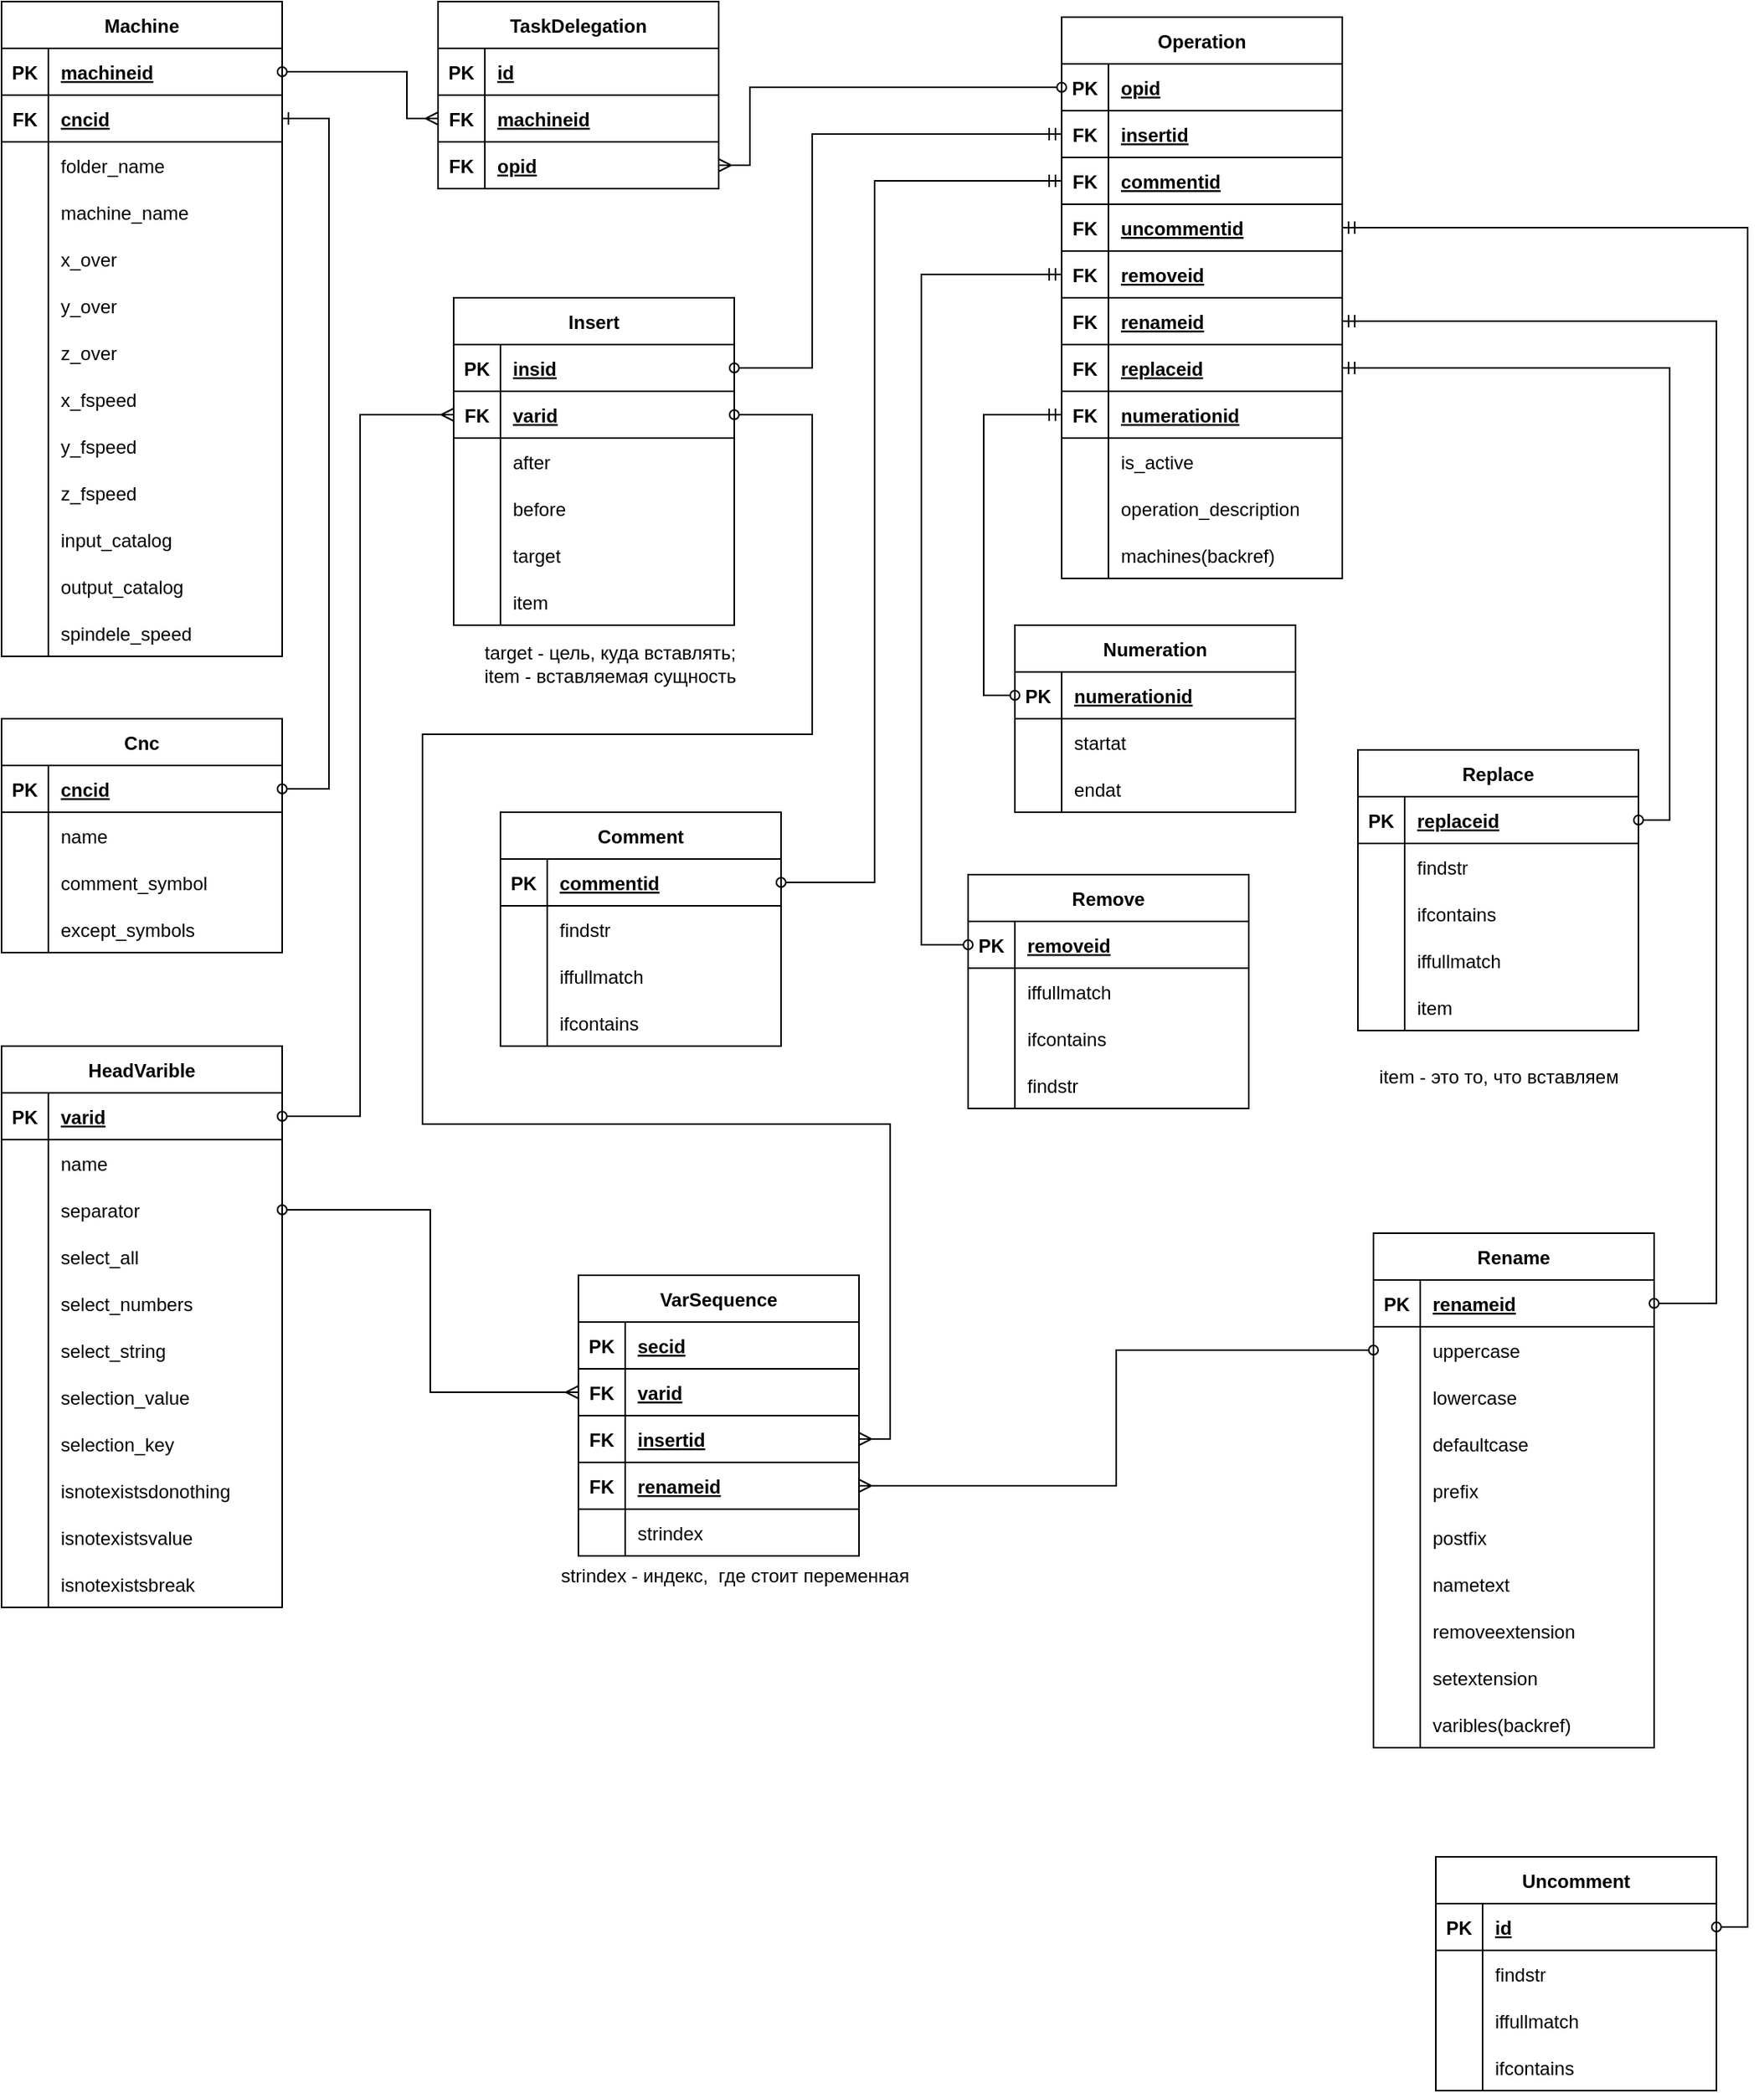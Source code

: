 <mxfile version="19.0.3" type="device"><diagram id="R2lEEEUBdFMjLlhIrx00" name="Page-1"><mxGraphModel dx="1873" dy="865" grid="1" gridSize="10" guides="1" tooltips="1" connect="1" arrows="1" fold="1" page="1" pageScale="1" pageWidth="1169" pageHeight="1654" math="0" shadow="0" extFonts="Permanent Marker^https://fonts.googleapis.com/css?family=Permanent+Marker"><root><mxCell id="0"/><mxCell id="1" parent="0"/><mxCell id="IKpsjC66L0pHhskZhx2s-1" value="Machine" style="shape=table;startSize=30;container=1;collapsible=1;childLayout=tableLayout;fixedRows=1;rowLines=0;fontStyle=1;align=center;resizeLast=1;" parent="1" vertex="1"><mxGeometry x="30" y="10" width="180" height="420" as="geometry"><mxRectangle x="30" y="10" width="80" height="30" as="alternateBounds"/></mxGeometry></mxCell><mxCell id="IKpsjC66L0pHhskZhx2s-2" value="" style="shape=tableRow;horizontal=0;startSize=0;swimlaneHead=0;swimlaneBody=0;fillColor=none;collapsible=0;dropTarget=0;points=[[0,0.5],[1,0.5]];portConstraint=eastwest;top=0;left=0;right=0;bottom=1;" parent="IKpsjC66L0pHhskZhx2s-1" vertex="1"><mxGeometry y="30" width="180" height="30" as="geometry"/></mxCell><mxCell id="IKpsjC66L0pHhskZhx2s-3" value="PK" style="shape=partialRectangle;connectable=0;fillColor=none;top=0;left=0;bottom=0;right=0;fontStyle=1;overflow=hidden;" parent="IKpsjC66L0pHhskZhx2s-2" vertex="1"><mxGeometry width="30" height="30" as="geometry"><mxRectangle width="30" height="30" as="alternateBounds"/></mxGeometry></mxCell><mxCell id="IKpsjC66L0pHhskZhx2s-4" value="machineid" style="shape=partialRectangle;connectable=0;fillColor=none;top=0;left=0;bottom=0;right=0;align=left;spacingLeft=6;fontStyle=5;overflow=hidden;" parent="IKpsjC66L0pHhskZhx2s-2" vertex="1"><mxGeometry x="30" width="150" height="30" as="geometry"><mxRectangle width="150" height="30" as="alternateBounds"/></mxGeometry></mxCell><mxCell id="0e2wznb1LgDLRsZZili7-7" style="shape=tableRow;horizontal=0;startSize=0;swimlaneHead=0;swimlaneBody=0;fillColor=none;collapsible=0;dropTarget=0;points=[[0,0.5],[1,0.5]];portConstraint=eastwest;top=0;left=0;right=0;bottom=1;" parent="IKpsjC66L0pHhskZhx2s-1" vertex="1"><mxGeometry y="60" width="180" height="30" as="geometry"/></mxCell><mxCell id="0e2wznb1LgDLRsZZili7-8" value="FK" style="shape=partialRectangle;connectable=0;fillColor=none;top=0;left=0;bottom=0;right=0;fontStyle=1;overflow=hidden;" parent="0e2wznb1LgDLRsZZili7-7" vertex="1"><mxGeometry width="30" height="30" as="geometry"><mxRectangle width="30" height="30" as="alternateBounds"/></mxGeometry></mxCell><mxCell id="0e2wznb1LgDLRsZZili7-9" value="cncid" style="shape=partialRectangle;connectable=0;fillColor=none;top=0;left=0;bottom=0;right=0;align=left;spacingLeft=6;fontStyle=5;overflow=hidden;" parent="0e2wznb1LgDLRsZZili7-7" vertex="1"><mxGeometry x="30" width="150" height="30" as="geometry"><mxRectangle width="150" height="30" as="alternateBounds"/></mxGeometry></mxCell><mxCell id="IKpsjC66L0pHhskZhx2s-108" style="shape=tableRow;horizontal=0;startSize=0;swimlaneHead=0;swimlaneBody=0;fillColor=none;collapsible=0;dropTarget=0;points=[[0,0.5],[1,0.5]];portConstraint=eastwest;top=0;left=0;right=0;bottom=0;" parent="IKpsjC66L0pHhskZhx2s-1" vertex="1"><mxGeometry y="90" width="180" height="30" as="geometry"/></mxCell><mxCell id="IKpsjC66L0pHhskZhx2s-109" style="shape=partialRectangle;connectable=0;fillColor=none;top=0;left=0;bottom=0;right=0;editable=1;overflow=hidden;" parent="IKpsjC66L0pHhskZhx2s-108" vertex="1"><mxGeometry width="30" height="30" as="geometry"><mxRectangle width="30" height="30" as="alternateBounds"/></mxGeometry></mxCell><mxCell id="IKpsjC66L0pHhskZhx2s-110" value="folder_name" style="shape=partialRectangle;connectable=0;fillColor=none;top=0;left=0;bottom=0;right=0;align=left;spacingLeft=6;overflow=hidden;" parent="IKpsjC66L0pHhskZhx2s-108" vertex="1"><mxGeometry x="30" width="150" height="30" as="geometry"><mxRectangle width="150" height="30" as="alternateBounds"/></mxGeometry></mxCell><mxCell id="IKpsjC66L0pHhskZhx2s-5" value="" style="shape=tableRow;horizontal=0;startSize=0;swimlaneHead=0;swimlaneBody=0;fillColor=none;collapsible=0;dropTarget=0;points=[[0,0.5],[1,0.5]];portConstraint=eastwest;top=0;left=0;right=0;bottom=0;" parent="IKpsjC66L0pHhskZhx2s-1" vertex="1"><mxGeometry y="120" width="180" height="30" as="geometry"/></mxCell><mxCell id="IKpsjC66L0pHhskZhx2s-6" value="" style="shape=partialRectangle;connectable=0;fillColor=none;top=0;left=0;bottom=0;right=0;editable=1;overflow=hidden;" parent="IKpsjC66L0pHhskZhx2s-5" vertex="1"><mxGeometry width="30" height="30" as="geometry"><mxRectangle width="30" height="30" as="alternateBounds"/></mxGeometry></mxCell><mxCell id="IKpsjC66L0pHhskZhx2s-7" value="machine_name" style="shape=partialRectangle;connectable=0;fillColor=none;top=0;left=0;bottom=0;right=0;align=left;spacingLeft=6;overflow=hidden;" parent="IKpsjC66L0pHhskZhx2s-5" vertex="1"><mxGeometry x="30" width="150" height="30" as="geometry"><mxRectangle width="150" height="30" as="alternateBounds"/></mxGeometry></mxCell><mxCell id="IKpsjC66L0pHhskZhx2s-8" value="" style="shape=tableRow;horizontal=0;startSize=0;swimlaneHead=0;swimlaneBody=0;fillColor=none;collapsible=0;dropTarget=0;points=[[0,0.5],[1,0.5]];portConstraint=eastwest;top=0;left=0;right=0;bottom=0;" parent="IKpsjC66L0pHhskZhx2s-1" vertex="1"><mxGeometry y="150" width="180" height="30" as="geometry"/></mxCell><mxCell id="IKpsjC66L0pHhskZhx2s-9" value="" style="shape=partialRectangle;connectable=0;fillColor=none;top=0;left=0;bottom=0;right=0;editable=1;overflow=hidden;" parent="IKpsjC66L0pHhskZhx2s-8" vertex="1"><mxGeometry width="30" height="30" as="geometry"><mxRectangle width="30" height="30" as="alternateBounds"/></mxGeometry></mxCell><mxCell id="IKpsjC66L0pHhskZhx2s-10" value="x_over" style="shape=partialRectangle;connectable=0;fillColor=none;top=0;left=0;bottom=0;right=0;align=left;spacingLeft=6;overflow=hidden;" parent="IKpsjC66L0pHhskZhx2s-8" vertex="1"><mxGeometry x="30" width="150" height="30" as="geometry"><mxRectangle width="150" height="30" as="alternateBounds"/></mxGeometry></mxCell><mxCell id="IKpsjC66L0pHhskZhx2s-11" value="" style="shape=tableRow;horizontal=0;startSize=0;swimlaneHead=0;swimlaneBody=0;fillColor=none;collapsible=0;dropTarget=0;points=[[0,0.5],[1,0.5]];portConstraint=eastwest;top=0;left=0;right=0;bottom=0;" parent="IKpsjC66L0pHhskZhx2s-1" vertex="1"><mxGeometry y="180" width="180" height="30" as="geometry"/></mxCell><mxCell id="IKpsjC66L0pHhskZhx2s-12" value="" style="shape=partialRectangle;connectable=0;fillColor=none;top=0;left=0;bottom=0;right=0;editable=1;overflow=hidden;" parent="IKpsjC66L0pHhskZhx2s-11" vertex="1"><mxGeometry width="30" height="30" as="geometry"><mxRectangle width="30" height="30" as="alternateBounds"/></mxGeometry></mxCell><mxCell id="IKpsjC66L0pHhskZhx2s-13" value="y_over" style="shape=partialRectangle;connectable=0;fillColor=none;top=0;left=0;bottom=0;right=0;align=left;spacingLeft=6;overflow=hidden;" parent="IKpsjC66L0pHhskZhx2s-11" vertex="1"><mxGeometry x="30" width="150" height="30" as="geometry"><mxRectangle width="150" height="30" as="alternateBounds"/></mxGeometry></mxCell><mxCell id="IKpsjC66L0pHhskZhx2s-20" style="shape=tableRow;horizontal=0;startSize=0;swimlaneHead=0;swimlaneBody=0;fillColor=none;collapsible=0;dropTarget=0;points=[[0,0.5],[1,0.5]];portConstraint=eastwest;top=0;left=0;right=0;bottom=0;" parent="IKpsjC66L0pHhskZhx2s-1" vertex="1"><mxGeometry y="210" width="180" height="30" as="geometry"/></mxCell><mxCell id="IKpsjC66L0pHhskZhx2s-21" style="shape=partialRectangle;connectable=0;fillColor=none;top=0;left=0;bottom=0;right=0;editable=1;overflow=hidden;" parent="IKpsjC66L0pHhskZhx2s-20" vertex="1"><mxGeometry width="30" height="30" as="geometry"><mxRectangle width="30" height="30" as="alternateBounds"/></mxGeometry></mxCell><mxCell id="IKpsjC66L0pHhskZhx2s-22" value="z_over" style="shape=partialRectangle;connectable=0;fillColor=none;top=0;left=0;bottom=0;right=0;align=left;spacingLeft=6;overflow=hidden;" parent="IKpsjC66L0pHhskZhx2s-20" vertex="1"><mxGeometry x="30" width="150" height="30" as="geometry"><mxRectangle width="150" height="30" as="alternateBounds"/></mxGeometry></mxCell><mxCell id="IKpsjC66L0pHhskZhx2s-17" style="shape=tableRow;horizontal=0;startSize=0;swimlaneHead=0;swimlaneBody=0;fillColor=none;collapsible=0;dropTarget=0;points=[[0,0.5],[1,0.5]];portConstraint=eastwest;top=0;left=0;right=0;bottom=0;" parent="IKpsjC66L0pHhskZhx2s-1" vertex="1"><mxGeometry y="240" width="180" height="30" as="geometry"/></mxCell><mxCell id="IKpsjC66L0pHhskZhx2s-18" style="shape=partialRectangle;connectable=0;fillColor=none;top=0;left=0;bottom=0;right=0;editable=1;overflow=hidden;" parent="IKpsjC66L0pHhskZhx2s-17" vertex="1"><mxGeometry width="30" height="30" as="geometry"><mxRectangle width="30" height="30" as="alternateBounds"/></mxGeometry></mxCell><mxCell id="IKpsjC66L0pHhskZhx2s-19" value="x_fspeed" style="shape=partialRectangle;connectable=0;fillColor=none;top=0;left=0;bottom=0;right=0;align=left;spacingLeft=6;overflow=hidden;" parent="IKpsjC66L0pHhskZhx2s-17" vertex="1"><mxGeometry x="30" width="150" height="30" as="geometry"><mxRectangle width="150" height="30" as="alternateBounds"/></mxGeometry></mxCell><mxCell id="IKpsjC66L0pHhskZhx2s-14" style="shape=tableRow;horizontal=0;startSize=0;swimlaneHead=0;swimlaneBody=0;fillColor=none;collapsible=0;dropTarget=0;points=[[0,0.5],[1,0.5]];portConstraint=eastwest;top=0;left=0;right=0;bottom=0;" parent="IKpsjC66L0pHhskZhx2s-1" vertex="1"><mxGeometry y="270" width="180" height="30" as="geometry"/></mxCell><mxCell id="IKpsjC66L0pHhskZhx2s-15" style="shape=partialRectangle;connectable=0;fillColor=none;top=0;left=0;bottom=0;right=0;editable=1;overflow=hidden;" parent="IKpsjC66L0pHhskZhx2s-14" vertex="1"><mxGeometry width="30" height="30" as="geometry"><mxRectangle width="30" height="30" as="alternateBounds"/></mxGeometry></mxCell><mxCell id="IKpsjC66L0pHhskZhx2s-16" value="y_fspeed" style="shape=partialRectangle;connectable=0;fillColor=none;top=0;left=0;bottom=0;right=0;align=left;spacingLeft=6;overflow=hidden;" parent="IKpsjC66L0pHhskZhx2s-14" vertex="1"><mxGeometry x="30" width="150" height="30" as="geometry"><mxRectangle width="150" height="30" as="alternateBounds"/></mxGeometry></mxCell><mxCell id="IKpsjC66L0pHhskZhx2s-23" style="shape=tableRow;horizontal=0;startSize=0;swimlaneHead=0;swimlaneBody=0;fillColor=none;collapsible=0;dropTarget=0;points=[[0,0.5],[1,0.5]];portConstraint=eastwest;top=0;left=0;right=0;bottom=0;" parent="IKpsjC66L0pHhskZhx2s-1" vertex="1"><mxGeometry y="300" width="180" height="30" as="geometry"/></mxCell><mxCell id="IKpsjC66L0pHhskZhx2s-24" style="shape=partialRectangle;connectable=0;fillColor=none;top=0;left=0;bottom=0;right=0;editable=1;overflow=hidden;" parent="IKpsjC66L0pHhskZhx2s-23" vertex="1"><mxGeometry width="30" height="30" as="geometry"><mxRectangle width="30" height="30" as="alternateBounds"/></mxGeometry></mxCell><mxCell id="IKpsjC66L0pHhskZhx2s-25" value="z_fspeed" style="shape=partialRectangle;connectable=0;fillColor=none;top=0;left=0;bottom=0;right=0;align=left;spacingLeft=6;overflow=hidden;" parent="IKpsjC66L0pHhskZhx2s-23" vertex="1"><mxGeometry x="30" width="150" height="30" as="geometry"><mxRectangle width="150" height="30" as="alternateBounds"/></mxGeometry></mxCell><mxCell id="LJmS7mIBcILiPfm75yMd-13" style="shape=tableRow;horizontal=0;startSize=0;swimlaneHead=0;swimlaneBody=0;fillColor=none;collapsible=0;dropTarget=0;points=[[0,0.5],[1,0.5]];portConstraint=eastwest;top=0;left=0;right=0;bottom=0;" parent="IKpsjC66L0pHhskZhx2s-1" vertex="1"><mxGeometry y="330" width="180" height="30" as="geometry"/></mxCell><mxCell id="LJmS7mIBcILiPfm75yMd-14" style="shape=partialRectangle;connectable=0;fillColor=none;top=0;left=0;bottom=0;right=0;editable=1;overflow=hidden;" parent="LJmS7mIBcILiPfm75yMd-13" vertex="1"><mxGeometry width="30" height="30" as="geometry"><mxRectangle width="30" height="30" as="alternateBounds"/></mxGeometry></mxCell><mxCell id="LJmS7mIBcILiPfm75yMd-15" value="input_catalog" style="shape=partialRectangle;connectable=0;fillColor=none;top=0;left=0;bottom=0;right=0;align=left;spacingLeft=6;overflow=hidden;" parent="LJmS7mIBcILiPfm75yMd-13" vertex="1"><mxGeometry x="30" width="150" height="30" as="geometry"><mxRectangle width="150" height="30" as="alternateBounds"/></mxGeometry></mxCell><mxCell id="LJmS7mIBcILiPfm75yMd-10" style="shape=tableRow;horizontal=0;startSize=0;swimlaneHead=0;swimlaneBody=0;fillColor=none;collapsible=0;dropTarget=0;points=[[0,0.5],[1,0.5]];portConstraint=eastwest;top=0;left=0;right=0;bottom=0;" parent="IKpsjC66L0pHhskZhx2s-1" vertex="1"><mxGeometry y="360" width="180" height="30" as="geometry"/></mxCell><mxCell id="LJmS7mIBcILiPfm75yMd-11" style="shape=partialRectangle;connectable=0;fillColor=none;top=0;left=0;bottom=0;right=0;editable=1;overflow=hidden;" parent="LJmS7mIBcILiPfm75yMd-10" vertex="1"><mxGeometry width="30" height="30" as="geometry"><mxRectangle width="30" height="30" as="alternateBounds"/></mxGeometry></mxCell><mxCell id="LJmS7mIBcILiPfm75yMd-12" value="output_catalog" style="shape=partialRectangle;connectable=0;fillColor=none;top=0;left=0;bottom=0;right=0;align=left;spacingLeft=6;overflow=hidden;" parent="LJmS7mIBcILiPfm75yMd-10" vertex="1"><mxGeometry x="30" width="150" height="30" as="geometry"><mxRectangle width="150" height="30" as="alternateBounds"/></mxGeometry></mxCell><mxCell id="2" style="shape=tableRow;horizontal=0;startSize=0;swimlaneHead=0;swimlaneBody=0;fillColor=none;collapsible=0;dropTarget=0;points=[[0,0.5],[1,0.5]];portConstraint=eastwest;top=0;left=0;right=0;bottom=0;" parent="IKpsjC66L0pHhskZhx2s-1" vertex="1"><mxGeometry y="390" width="180" height="30" as="geometry"/></mxCell><mxCell id="3" style="shape=partialRectangle;connectable=0;fillColor=none;top=0;left=0;bottom=0;right=0;editable=1;overflow=hidden;" parent="2" vertex="1"><mxGeometry width="30" height="30" as="geometry"><mxRectangle width="30" height="30" as="alternateBounds"/></mxGeometry></mxCell><mxCell id="4" value="spindele_speed" style="shape=partialRectangle;connectable=0;fillColor=none;top=0;left=0;bottom=0;right=0;align=left;spacingLeft=6;overflow=hidden;" parent="2" vertex="1"><mxGeometry x="30" width="150" height="30" as="geometry"><mxRectangle width="150" height="30" as="alternateBounds"/></mxGeometry></mxCell><mxCell id="IKpsjC66L0pHhskZhx2s-39" value="Operation" style="shape=table;startSize=30;container=1;collapsible=1;childLayout=tableLayout;fixedRows=1;rowLines=0;fontStyle=1;align=center;resizeLast=1;" parent="1" vertex="1"><mxGeometry x="710" y="20" width="180" height="360" as="geometry"/></mxCell><mxCell id="IKpsjC66L0pHhskZhx2s-40" value="" style="shape=tableRow;horizontal=0;startSize=0;swimlaneHead=0;swimlaneBody=0;fillColor=none;collapsible=0;dropTarget=0;points=[[0,0.5],[1,0.5]];portConstraint=eastwest;top=0;left=0;right=0;bottom=1;" parent="IKpsjC66L0pHhskZhx2s-39" vertex="1"><mxGeometry y="30" width="180" height="30" as="geometry"/></mxCell><mxCell id="IKpsjC66L0pHhskZhx2s-41" value="PK" style="shape=partialRectangle;connectable=0;fillColor=none;top=0;left=0;bottom=0;right=0;fontStyle=1;overflow=hidden;" parent="IKpsjC66L0pHhskZhx2s-40" vertex="1"><mxGeometry width="30" height="30" as="geometry"><mxRectangle width="30" height="30" as="alternateBounds"/></mxGeometry></mxCell><mxCell id="IKpsjC66L0pHhskZhx2s-42" value="opid" style="shape=partialRectangle;connectable=0;fillColor=none;top=0;left=0;bottom=0;right=0;align=left;spacingLeft=6;fontStyle=5;overflow=hidden;" parent="IKpsjC66L0pHhskZhx2s-40" vertex="1"><mxGeometry x="30" width="150" height="30" as="geometry"><mxRectangle width="150" height="30" as="alternateBounds"/></mxGeometry></mxCell><mxCell id="UpJay6in-v6-4qdNT6L6-69" style="shape=tableRow;horizontal=0;startSize=0;swimlaneHead=0;swimlaneBody=0;fillColor=none;collapsible=0;dropTarget=0;points=[[0,0.5],[1,0.5]];portConstraint=eastwest;top=0;left=0;right=0;bottom=1;" parent="IKpsjC66L0pHhskZhx2s-39" vertex="1"><mxGeometry y="60" width="180" height="30" as="geometry"/></mxCell><mxCell id="UpJay6in-v6-4qdNT6L6-70" value="FK" style="shape=partialRectangle;connectable=0;fillColor=none;top=0;left=0;bottom=0;right=0;fontStyle=1;overflow=hidden;" parent="UpJay6in-v6-4qdNT6L6-69" vertex="1"><mxGeometry width="30" height="30" as="geometry"><mxRectangle width="30" height="30" as="alternateBounds"/></mxGeometry></mxCell><mxCell id="UpJay6in-v6-4qdNT6L6-71" value="insertid" style="shape=partialRectangle;connectable=0;fillColor=none;top=0;left=0;bottom=0;right=0;align=left;spacingLeft=6;fontStyle=5;overflow=hidden;" parent="UpJay6in-v6-4qdNT6L6-69" vertex="1"><mxGeometry x="30" width="150" height="30" as="geometry"><mxRectangle width="150" height="30" as="alternateBounds"/></mxGeometry></mxCell><mxCell id="UpJay6in-v6-4qdNT6L6-66" style="shape=tableRow;horizontal=0;startSize=0;swimlaneHead=0;swimlaneBody=0;fillColor=none;collapsible=0;dropTarget=0;points=[[0,0.5],[1,0.5]];portConstraint=eastwest;top=0;left=0;right=0;bottom=1;" parent="IKpsjC66L0pHhskZhx2s-39" vertex="1"><mxGeometry y="90" width="180" height="30" as="geometry"/></mxCell><mxCell id="UpJay6in-v6-4qdNT6L6-67" value="FK" style="shape=partialRectangle;connectable=0;fillColor=none;top=0;left=0;bottom=0;right=0;fontStyle=1;overflow=hidden;" parent="UpJay6in-v6-4qdNT6L6-66" vertex="1"><mxGeometry width="30" height="30" as="geometry"><mxRectangle width="30" height="30" as="alternateBounds"/></mxGeometry></mxCell><mxCell id="UpJay6in-v6-4qdNT6L6-68" value="commentid" style="shape=partialRectangle;connectable=0;fillColor=none;top=0;left=0;bottom=0;right=0;align=left;spacingLeft=6;fontStyle=5;overflow=hidden;" parent="UpJay6in-v6-4qdNT6L6-66" vertex="1"><mxGeometry x="30" width="150" height="30" as="geometry"><mxRectangle width="150" height="30" as="alternateBounds"/></mxGeometry></mxCell><mxCell id="mXzhMzSOGWc84XvhZ1BM-70" style="shape=tableRow;horizontal=0;startSize=0;swimlaneHead=0;swimlaneBody=0;fillColor=none;collapsible=0;dropTarget=0;points=[[0,0.5],[1,0.5]];portConstraint=eastwest;top=0;left=0;right=0;bottom=1;" parent="IKpsjC66L0pHhskZhx2s-39" vertex="1"><mxGeometry y="120" width="180" height="30" as="geometry"/></mxCell><mxCell id="mXzhMzSOGWc84XvhZ1BM-71" value="FK" style="shape=partialRectangle;connectable=0;fillColor=none;top=0;left=0;bottom=0;right=0;fontStyle=1;overflow=hidden;" parent="mXzhMzSOGWc84XvhZ1BM-70" vertex="1"><mxGeometry width="30" height="30" as="geometry"><mxRectangle width="30" height="30" as="alternateBounds"/></mxGeometry></mxCell><mxCell id="mXzhMzSOGWc84XvhZ1BM-72" value="uncommentid" style="shape=partialRectangle;connectable=0;fillColor=none;top=0;left=0;bottom=0;right=0;align=left;spacingLeft=6;fontStyle=5;overflow=hidden;" parent="mXzhMzSOGWc84XvhZ1BM-70" vertex="1"><mxGeometry x="30" width="150" height="30" as="geometry"><mxRectangle width="150" height="30" as="alternateBounds"/></mxGeometry></mxCell><mxCell id="mXzhMzSOGWc84XvhZ1BM-67" style="shape=tableRow;horizontal=0;startSize=0;swimlaneHead=0;swimlaneBody=0;fillColor=none;collapsible=0;dropTarget=0;points=[[0,0.5],[1,0.5]];portConstraint=eastwest;top=0;left=0;right=0;bottom=1;" parent="IKpsjC66L0pHhskZhx2s-39" vertex="1"><mxGeometry y="150" width="180" height="30" as="geometry"/></mxCell><mxCell id="mXzhMzSOGWc84XvhZ1BM-68" value="FK" style="shape=partialRectangle;connectable=0;fillColor=none;top=0;left=0;bottom=0;right=0;fontStyle=1;overflow=hidden;" parent="mXzhMzSOGWc84XvhZ1BM-67" vertex="1"><mxGeometry width="30" height="30" as="geometry"><mxRectangle width="30" height="30" as="alternateBounds"/></mxGeometry></mxCell><mxCell id="mXzhMzSOGWc84XvhZ1BM-69" value="removeid" style="shape=partialRectangle;connectable=0;fillColor=none;top=0;left=0;bottom=0;right=0;align=left;spacingLeft=6;fontStyle=5;overflow=hidden;" parent="mXzhMzSOGWc84XvhZ1BM-67" vertex="1"><mxGeometry x="30" width="150" height="30" as="geometry"><mxRectangle width="150" height="30" as="alternateBounds"/></mxGeometry></mxCell><mxCell id="mXzhMzSOGWc84XvhZ1BM-64" style="shape=tableRow;horizontal=0;startSize=0;swimlaneHead=0;swimlaneBody=0;fillColor=none;collapsible=0;dropTarget=0;points=[[0,0.5],[1,0.5]];portConstraint=eastwest;top=0;left=0;right=0;bottom=1;" parent="IKpsjC66L0pHhskZhx2s-39" vertex="1"><mxGeometry y="180" width="180" height="30" as="geometry"/></mxCell><mxCell id="mXzhMzSOGWc84XvhZ1BM-65" value="FK" style="shape=partialRectangle;connectable=0;fillColor=none;top=0;left=0;bottom=0;right=0;fontStyle=1;overflow=hidden;" parent="mXzhMzSOGWc84XvhZ1BM-64" vertex="1"><mxGeometry width="30" height="30" as="geometry"><mxRectangle width="30" height="30" as="alternateBounds"/></mxGeometry></mxCell><mxCell id="mXzhMzSOGWc84XvhZ1BM-66" value="renameid" style="shape=partialRectangle;connectable=0;fillColor=none;top=0;left=0;bottom=0;right=0;align=left;spacingLeft=6;fontStyle=5;overflow=hidden;" parent="mXzhMzSOGWc84XvhZ1BM-64" vertex="1"><mxGeometry x="30" width="150" height="30" as="geometry"><mxRectangle width="150" height="30" as="alternateBounds"/></mxGeometry></mxCell><mxCell id="mXzhMzSOGWc84XvhZ1BM-61" style="shape=tableRow;horizontal=0;startSize=0;swimlaneHead=0;swimlaneBody=0;fillColor=none;collapsible=0;dropTarget=0;points=[[0,0.5],[1,0.5]];portConstraint=eastwest;top=0;left=0;right=0;bottom=1;" parent="IKpsjC66L0pHhskZhx2s-39" vertex="1"><mxGeometry y="210" width="180" height="30" as="geometry"/></mxCell><mxCell id="mXzhMzSOGWc84XvhZ1BM-62" value="FK" style="shape=partialRectangle;connectable=0;fillColor=none;top=0;left=0;bottom=0;right=0;fontStyle=1;overflow=hidden;" parent="mXzhMzSOGWc84XvhZ1BM-61" vertex="1"><mxGeometry width="30" height="30" as="geometry"><mxRectangle width="30" height="30" as="alternateBounds"/></mxGeometry></mxCell><mxCell id="mXzhMzSOGWc84XvhZ1BM-63" value="replaceid" style="shape=partialRectangle;connectable=0;fillColor=none;top=0;left=0;bottom=0;right=0;align=left;spacingLeft=6;fontStyle=5;overflow=hidden;" parent="mXzhMzSOGWc84XvhZ1BM-61" vertex="1"><mxGeometry x="30" width="150" height="30" as="geometry"><mxRectangle width="150" height="30" as="alternateBounds"/></mxGeometry></mxCell><mxCell id="mXzhMzSOGWc84XvhZ1BM-84" style="shape=tableRow;horizontal=0;startSize=0;swimlaneHead=0;swimlaneBody=0;fillColor=none;collapsible=0;dropTarget=0;points=[[0,0.5],[1,0.5]];portConstraint=eastwest;top=0;left=0;right=0;bottom=1;" parent="IKpsjC66L0pHhskZhx2s-39" vertex="1"><mxGeometry y="240" width="180" height="30" as="geometry"/></mxCell><mxCell id="mXzhMzSOGWc84XvhZ1BM-85" value="FK" style="shape=partialRectangle;connectable=0;fillColor=none;top=0;left=0;bottom=0;right=0;fontStyle=1;overflow=hidden;" parent="mXzhMzSOGWc84XvhZ1BM-84" vertex="1"><mxGeometry width="30" height="30" as="geometry"><mxRectangle width="30" height="30" as="alternateBounds"/></mxGeometry></mxCell><mxCell id="mXzhMzSOGWc84XvhZ1BM-86" value="numerationid" style="shape=partialRectangle;connectable=0;fillColor=none;top=0;left=0;bottom=0;right=0;align=left;spacingLeft=6;fontStyle=5;overflow=hidden;" parent="mXzhMzSOGWc84XvhZ1BM-84" vertex="1"><mxGeometry x="30" width="150" height="30" as="geometry"><mxRectangle width="150" height="30" as="alternateBounds"/></mxGeometry></mxCell><mxCell id="z9merJxn7PShR9UIkb8S-1" style="shape=tableRow;horizontal=0;startSize=0;swimlaneHead=0;swimlaneBody=0;fillColor=none;collapsible=0;dropTarget=0;points=[[0,0.5],[1,0.5]];portConstraint=eastwest;top=0;left=0;right=0;bottom=0;" parent="IKpsjC66L0pHhskZhx2s-39" vertex="1"><mxGeometry y="270" width="180" height="30" as="geometry"/></mxCell><mxCell id="z9merJxn7PShR9UIkb8S-2" style="shape=partialRectangle;connectable=0;fillColor=none;top=0;left=0;bottom=0;right=0;editable=1;overflow=hidden;" parent="z9merJxn7PShR9UIkb8S-1" vertex="1"><mxGeometry width="30" height="30" as="geometry"><mxRectangle width="30" height="30" as="alternateBounds"/></mxGeometry></mxCell><mxCell id="z9merJxn7PShR9UIkb8S-3" value="is_active" style="shape=partialRectangle;connectable=0;fillColor=none;top=0;left=0;bottom=0;right=0;align=left;spacingLeft=6;overflow=hidden;" parent="z9merJxn7PShR9UIkb8S-1" vertex="1"><mxGeometry x="30" width="150" height="30" as="geometry"><mxRectangle width="150" height="30" as="alternateBounds"/></mxGeometry></mxCell><mxCell id="IKpsjC66L0pHhskZhx2s-43" value="" style="shape=tableRow;horizontal=0;startSize=0;swimlaneHead=0;swimlaneBody=0;fillColor=none;collapsible=0;dropTarget=0;points=[[0,0.5],[1,0.5]];portConstraint=eastwest;top=0;left=0;right=0;bottom=0;" parent="IKpsjC66L0pHhskZhx2s-39" vertex="1"><mxGeometry y="300" width="180" height="30" as="geometry"/></mxCell><mxCell id="IKpsjC66L0pHhskZhx2s-44" value="" style="shape=partialRectangle;connectable=0;fillColor=none;top=0;left=0;bottom=0;right=0;editable=1;overflow=hidden;" parent="IKpsjC66L0pHhskZhx2s-43" vertex="1"><mxGeometry width="30" height="30" as="geometry"><mxRectangle width="30" height="30" as="alternateBounds"/></mxGeometry></mxCell><mxCell id="IKpsjC66L0pHhskZhx2s-45" value="operation_description" style="shape=partialRectangle;connectable=0;fillColor=none;top=0;left=0;bottom=0;right=0;align=left;spacingLeft=6;overflow=hidden;" parent="IKpsjC66L0pHhskZhx2s-43" vertex="1"><mxGeometry x="30" width="150" height="30" as="geometry"><mxRectangle width="150" height="30" as="alternateBounds"/></mxGeometry></mxCell><mxCell id="15" style="shape=tableRow;horizontal=0;startSize=0;swimlaneHead=0;swimlaneBody=0;fillColor=none;collapsible=0;dropTarget=0;points=[[0,0.5],[1,0.5]];portConstraint=eastwest;top=0;left=0;right=0;bottom=0;" parent="IKpsjC66L0pHhskZhx2s-39" vertex="1"><mxGeometry y="330" width="180" height="30" as="geometry"/></mxCell><mxCell id="16" style="shape=partialRectangle;connectable=0;fillColor=none;top=0;left=0;bottom=0;right=0;editable=1;overflow=hidden;" parent="15" vertex="1"><mxGeometry width="30" height="30" as="geometry"><mxRectangle width="30" height="30" as="alternateBounds"/></mxGeometry></mxCell><mxCell id="17" value="machines(backref)" style="shape=partialRectangle;connectable=0;fillColor=none;top=0;left=0;bottom=0;right=0;align=left;spacingLeft=6;overflow=hidden;" parent="15" vertex="1"><mxGeometry x="30" width="150" height="30" as="geometry"><mxRectangle width="150" height="30" as="alternateBounds"/></mxGeometry></mxCell><mxCell id="IKpsjC66L0pHhskZhx2s-107" style="edgeStyle=orthogonalEdgeStyle;rounded=0;orthogonalLoop=1;jettySize=auto;html=1;exitX=1;exitY=0.5;exitDx=0;exitDy=0;endArrow=ERmany;endFill=0;startArrow=oval;startFill=0;entryX=0;entryY=0.5;entryDx=0;entryDy=0;" parent="1" source="IKpsjC66L0pHhskZhx2s-2" target="UpJay6in-v6-4qdNT6L6-17" edge="1"><mxGeometry relative="1" as="geometry"><mxPoint x="510" y="40" as="targetPoint"/><Array as="points"><mxPoint x="290" y="55"/><mxPoint x="290" y="85"/></Array></mxGeometry></mxCell><mxCell id="UpJay6in-v6-4qdNT6L6-4" value="TaskDelegation" style="shape=table;startSize=30;container=1;collapsible=1;childLayout=tableLayout;fixedRows=1;rowLines=0;fontStyle=1;align=center;resizeLast=1;" parent="1" vertex="1"><mxGeometry x="310" y="10" width="180" height="120" as="geometry"><mxRectangle x="310" y="10" width="120" height="30" as="alternateBounds"/></mxGeometry></mxCell><mxCell id="UpJay6in-v6-4qdNT6L6-5" value="" style="shape=tableRow;horizontal=0;startSize=0;swimlaneHead=0;swimlaneBody=0;fillColor=none;collapsible=0;dropTarget=0;points=[[0,0.5],[1,0.5]];portConstraint=eastwest;top=0;left=0;right=0;bottom=1;" parent="UpJay6in-v6-4qdNT6L6-4" vertex="1"><mxGeometry y="30" width="180" height="30" as="geometry"/></mxCell><mxCell id="UpJay6in-v6-4qdNT6L6-6" value="PK" style="shape=partialRectangle;connectable=0;fillColor=none;top=0;left=0;bottom=0;right=0;fontStyle=1;overflow=hidden;" parent="UpJay6in-v6-4qdNT6L6-5" vertex="1"><mxGeometry width="30" height="30" as="geometry"><mxRectangle width="30" height="30" as="alternateBounds"/></mxGeometry></mxCell><mxCell id="UpJay6in-v6-4qdNT6L6-7" value="id" style="shape=partialRectangle;connectable=0;fillColor=none;top=0;left=0;bottom=0;right=0;align=left;spacingLeft=6;fontStyle=5;overflow=hidden;" parent="UpJay6in-v6-4qdNT6L6-5" vertex="1"><mxGeometry x="30" width="150" height="30" as="geometry"><mxRectangle width="150" height="30" as="alternateBounds"/></mxGeometry></mxCell><mxCell id="UpJay6in-v6-4qdNT6L6-17" style="shape=tableRow;horizontal=0;startSize=0;swimlaneHead=0;swimlaneBody=0;fillColor=none;collapsible=0;dropTarget=0;points=[[0,0.5],[1,0.5]];portConstraint=eastwest;top=0;left=0;right=0;bottom=1;" parent="UpJay6in-v6-4qdNT6L6-4" vertex="1"><mxGeometry y="60" width="180" height="30" as="geometry"/></mxCell><mxCell id="UpJay6in-v6-4qdNT6L6-18" value="FK" style="shape=partialRectangle;connectable=0;fillColor=none;top=0;left=0;bottom=0;right=0;fontStyle=1;overflow=hidden;" parent="UpJay6in-v6-4qdNT6L6-17" vertex="1"><mxGeometry width="30" height="30" as="geometry"><mxRectangle width="30" height="30" as="alternateBounds"/></mxGeometry></mxCell><mxCell id="UpJay6in-v6-4qdNT6L6-19" value="machineid" style="shape=partialRectangle;connectable=0;fillColor=none;top=0;left=0;bottom=0;right=0;align=left;spacingLeft=6;fontStyle=5;overflow=hidden;" parent="UpJay6in-v6-4qdNT6L6-17" vertex="1"><mxGeometry x="30" width="150" height="30" as="geometry"><mxRectangle width="150" height="30" as="alternateBounds"/></mxGeometry></mxCell><mxCell id="UpJay6in-v6-4qdNT6L6-21" style="shape=tableRow;horizontal=0;startSize=0;swimlaneHead=0;swimlaneBody=0;fillColor=none;collapsible=0;dropTarget=0;points=[[0,0.5],[1,0.5]];portConstraint=eastwest;top=0;left=0;right=0;bottom=1;" parent="UpJay6in-v6-4qdNT6L6-4" vertex="1"><mxGeometry y="90" width="180" height="30" as="geometry"/></mxCell><mxCell id="UpJay6in-v6-4qdNT6L6-22" value="FK" style="shape=partialRectangle;connectable=0;fillColor=none;top=0;left=0;bottom=0;right=0;fontStyle=1;overflow=hidden;" parent="UpJay6in-v6-4qdNT6L6-21" vertex="1"><mxGeometry width="30" height="30" as="geometry"><mxRectangle width="30" height="30" as="alternateBounds"/></mxGeometry></mxCell><mxCell id="UpJay6in-v6-4qdNT6L6-23" value="opid" style="shape=partialRectangle;connectable=0;fillColor=none;top=0;left=0;bottom=0;right=0;align=left;spacingLeft=6;fontStyle=5;overflow=hidden;" parent="UpJay6in-v6-4qdNT6L6-21" vertex="1"><mxGeometry x="30" width="150" height="30" as="geometry"><mxRectangle width="150" height="30" as="alternateBounds"/></mxGeometry></mxCell><mxCell id="UpJay6in-v6-4qdNT6L6-20" style="edgeStyle=orthogonalEdgeStyle;rounded=0;orthogonalLoop=1;jettySize=auto;html=1;exitX=0;exitY=0.5;exitDx=0;exitDy=0;entryX=1;entryY=0.5;entryDx=0;entryDy=0;endArrow=ERmany;endFill=0;startArrow=oval;startFill=0;" parent="1" target="UpJay6in-v6-4qdNT6L6-5" edge="1"><mxGeometry relative="1" as="geometry"/></mxCell><mxCell id="UpJay6in-v6-4qdNT6L6-24" value="Insert" style="shape=table;startSize=30;container=1;collapsible=1;childLayout=tableLayout;fixedRows=1;rowLines=0;fontStyle=1;align=center;resizeLast=1;" parent="1" vertex="1"><mxGeometry x="320" y="200" width="180" height="210" as="geometry"><mxRectangle x="320" y="200" width="70" height="30" as="alternateBounds"/></mxGeometry></mxCell><mxCell id="UpJay6in-v6-4qdNT6L6-25" value="" style="shape=tableRow;horizontal=0;startSize=0;swimlaneHead=0;swimlaneBody=0;fillColor=none;collapsible=0;dropTarget=0;points=[[0,0.5],[1,0.5]];portConstraint=eastwest;top=0;left=0;right=0;bottom=1;" parent="UpJay6in-v6-4qdNT6L6-24" vertex="1"><mxGeometry y="30" width="180" height="30" as="geometry"/></mxCell><mxCell id="UpJay6in-v6-4qdNT6L6-26" value="PK" style="shape=partialRectangle;connectable=0;fillColor=none;top=0;left=0;bottom=0;right=0;fontStyle=1;overflow=hidden;" parent="UpJay6in-v6-4qdNT6L6-25" vertex="1"><mxGeometry width="30" height="30" as="geometry"><mxRectangle width="30" height="30" as="alternateBounds"/></mxGeometry></mxCell><mxCell id="UpJay6in-v6-4qdNT6L6-27" value="insid" style="shape=partialRectangle;connectable=0;fillColor=none;top=0;left=0;bottom=0;right=0;align=left;spacingLeft=6;fontStyle=5;overflow=hidden;" parent="UpJay6in-v6-4qdNT6L6-25" vertex="1"><mxGeometry x="30" width="150" height="30" as="geometry"><mxRectangle width="150" height="30" as="alternateBounds"/></mxGeometry></mxCell><mxCell id="FzO1UWvLlRd1zSK_UzKD-48" style="shape=tableRow;horizontal=0;startSize=0;swimlaneHead=0;swimlaneBody=0;fillColor=none;collapsible=0;dropTarget=0;points=[[0,0.5],[1,0.5]];portConstraint=eastwest;top=0;left=0;right=0;bottom=1;" parent="UpJay6in-v6-4qdNT6L6-24" vertex="1"><mxGeometry y="60" width="180" height="30" as="geometry"/></mxCell><mxCell id="FzO1UWvLlRd1zSK_UzKD-49" value="FK" style="shape=partialRectangle;connectable=0;fillColor=none;top=0;left=0;bottom=0;right=0;fontStyle=1;overflow=hidden;" parent="FzO1UWvLlRd1zSK_UzKD-48" vertex="1"><mxGeometry width="30" height="30" as="geometry"><mxRectangle width="30" height="30" as="alternateBounds"/></mxGeometry></mxCell><mxCell id="FzO1UWvLlRd1zSK_UzKD-50" value="varid" style="shape=partialRectangle;connectable=0;fillColor=none;top=0;left=0;bottom=0;right=0;align=left;spacingLeft=6;fontStyle=5;overflow=hidden;" parent="FzO1UWvLlRd1zSK_UzKD-48" vertex="1"><mxGeometry x="30" width="150" height="30" as="geometry"><mxRectangle width="150" height="30" as="alternateBounds"/></mxGeometry></mxCell><mxCell id="UpJay6in-v6-4qdNT6L6-28" value="" style="shape=tableRow;horizontal=0;startSize=0;swimlaneHead=0;swimlaneBody=0;fillColor=none;collapsible=0;dropTarget=0;points=[[0,0.5],[1,0.5]];portConstraint=eastwest;top=0;left=0;right=0;bottom=0;" parent="UpJay6in-v6-4qdNT6L6-24" vertex="1"><mxGeometry y="90" width="180" height="30" as="geometry"/></mxCell><mxCell id="UpJay6in-v6-4qdNT6L6-29" value="" style="shape=partialRectangle;connectable=0;fillColor=none;top=0;left=0;bottom=0;right=0;editable=1;overflow=hidden;" parent="UpJay6in-v6-4qdNT6L6-28" vertex="1"><mxGeometry width="30" height="30" as="geometry"><mxRectangle width="30" height="30" as="alternateBounds"/></mxGeometry></mxCell><mxCell id="UpJay6in-v6-4qdNT6L6-30" value="after" style="shape=partialRectangle;connectable=0;fillColor=none;top=0;left=0;bottom=0;right=0;align=left;spacingLeft=6;overflow=hidden;" parent="UpJay6in-v6-4qdNT6L6-28" vertex="1"><mxGeometry x="30" width="150" height="30" as="geometry"><mxRectangle width="150" height="30" as="alternateBounds"/></mxGeometry></mxCell><mxCell id="5" style="shape=tableRow;horizontal=0;startSize=0;swimlaneHead=0;swimlaneBody=0;fillColor=none;collapsible=0;dropTarget=0;points=[[0,0.5],[1,0.5]];portConstraint=eastwest;top=0;left=0;right=0;bottom=0;" parent="UpJay6in-v6-4qdNT6L6-24" vertex="1"><mxGeometry y="120" width="180" height="30" as="geometry"/></mxCell><mxCell id="6" style="shape=partialRectangle;connectable=0;fillColor=none;top=0;left=0;bottom=0;right=0;editable=1;overflow=hidden;" parent="5" vertex="1"><mxGeometry width="30" height="30" as="geometry"><mxRectangle width="30" height="30" as="alternateBounds"/></mxGeometry></mxCell><mxCell id="7" value="before" style="shape=partialRectangle;connectable=0;fillColor=none;top=0;left=0;bottom=0;right=0;align=left;spacingLeft=6;overflow=hidden;" parent="5" vertex="1"><mxGeometry x="30" width="150" height="30" as="geometry"><mxRectangle width="150" height="30" as="alternateBounds"/></mxGeometry></mxCell><mxCell id="UpJay6in-v6-4qdNT6L6-31" value="" style="shape=tableRow;horizontal=0;startSize=0;swimlaneHead=0;swimlaneBody=0;fillColor=none;collapsible=0;dropTarget=0;points=[[0,0.5],[1,0.5]];portConstraint=eastwest;top=0;left=0;right=0;bottom=0;" parent="UpJay6in-v6-4qdNT6L6-24" vertex="1"><mxGeometry y="150" width="180" height="30" as="geometry"/></mxCell><mxCell id="UpJay6in-v6-4qdNT6L6-32" value="" style="shape=partialRectangle;connectable=0;fillColor=none;top=0;left=0;bottom=0;right=0;editable=1;overflow=hidden;" parent="UpJay6in-v6-4qdNT6L6-31" vertex="1"><mxGeometry width="30" height="30" as="geometry"><mxRectangle width="30" height="30" as="alternateBounds"/></mxGeometry></mxCell><mxCell id="UpJay6in-v6-4qdNT6L6-33" value="target" style="shape=partialRectangle;connectable=0;fillColor=none;top=0;left=0;bottom=0;right=0;align=left;spacingLeft=6;overflow=hidden;" parent="UpJay6in-v6-4qdNT6L6-31" vertex="1"><mxGeometry x="30" width="150" height="30" as="geometry"><mxRectangle width="150" height="30" as="alternateBounds"/></mxGeometry></mxCell><mxCell id="UpJay6in-v6-4qdNT6L6-34" value="" style="shape=tableRow;horizontal=0;startSize=0;swimlaneHead=0;swimlaneBody=0;fillColor=none;collapsible=0;dropTarget=0;points=[[0,0.5],[1,0.5]];portConstraint=eastwest;top=0;left=0;right=0;bottom=0;" parent="UpJay6in-v6-4qdNT6L6-24" vertex="1"><mxGeometry y="180" width="180" height="30" as="geometry"/></mxCell><mxCell id="UpJay6in-v6-4qdNT6L6-35" value="" style="shape=partialRectangle;connectable=0;fillColor=none;top=0;left=0;bottom=0;right=0;editable=1;overflow=hidden;" parent="UpJay6in-v6-4qdNT6L6-34" vertex="1"><mxGeometry width="30" height="30" as="geometry"><mxRectangle width="30" height="30" as="alternateBounds"/></mxGeometry></mxCell><mxCell id="UpJay6in-v6-4qdNT6L6-36" value="item" style="shape=partialRectangle;connectable=0;fillColor=none;top=0;left=0;bottom=0;right=0;align=left;spacingLeft=6;overflow=hidden;" parent="UpJay6in-v6-4qdNT6L6-34" vertex="1"><mxGeometry x="30" width="150" height="30" as="geometry"><mxRectangle width="150" height="30" as="alternateBounds"/></mxGeometry></mxCell><mxCell id="UpJay6in-v6-4qdNT6L6-37" value="Comment" style="shape=table;startSize=30;container=1;collapsible=1;childLayout=tableLayout;fixedRows=1;rowLines=0;fontStyle=1;align=center;resizeLast=1;" parent="1" vertex="1"><mxGeometry x="350" y="530" width="180" height="150" as="geometry"><mxRectangle x="350" y="530" width="90" height="30" as="alternateBounds"/></mxGeometry></mxCell><mxCell id="UpJay6in-v6-4qdNT6L6-38" value="" style="shape=tableRow;horizontal=0;startSize=0;swimlaneHead=0;swimlaneBody=0;fillColor=none;collapsible=0;dropTarget=0;points=[[0,0.5],[1,0.5]];portConstraint=eastwest;top=0;left=0;right=0;bottom=1;" parent="UpJay6in-v6-4qdNT6L6-37" vertex="1"><mxGeometry y="30" width="180" height="30" as="geometry"/></mxCell><mxCell id="UpJay6in-v6-4qdNT6L6-39" value="PK" style="shape=partialRectangle;connectable=0;fillColor=none;top=0;left=0;bottom=0;right=0;fontStyle=1;overflow=hidden;" parent="UpJay6in-v6-4qdNT6L6-38" vertex="1"><mxGeometry width="30" height="30" as="geometry"><mxRectangle width="30" height="30" as="alternateBounds"/></mxGeometry></mxCell><mxCell id="UpJay6in-v6-4qdNT6L6-40" value="commentid" style="shape=partialRectangle;connectable=0;fillColor=none;top=0;left=0;bottom=0;right=0;align=left;spacingLeft=6;fontStyle=5;overflow=hidden;" parent="UpJay6in-v6-4qdNT6L6-38" vertex="1"><mxGeometry x="30" width="150" height="30" as="geometry"><mxRectangle width="150" height="30" as="alternateBounds"/></mxGeometry></mxCell><mxCell id="UpJay6in-v6-4qdNT6L6-41" value="" style="shape=tableRow;horizontal=0;startSize=0;swimlaneHead=0;swimlaneBody=0;fillColor=none;collapsible=0;dropTarget=0;points=[[0,0.5],[1,0.5]];portConstraint=eastwest;top=0;left=0;right=0;bottom=0;" parent="UpJay6in-v6-4qdNT6L6-37" vertex="1"><mxGeometry y="60" width="180" height="30" as="geometry"/></mxCell><mxCell id="UpJay6in-v6-4qdNT6L6-42" value="" style="shape=partialRectangle;connectable=0;fillColor=none;top=0;left=0;bottom=0;right=0;editable=1;overflow=hidden;" parent="UpJay6in-v6-4qdNT6L6-41" vertex="1"><mxGeometry width="30" height="30" as="geometry"><mxRectangle width="30" height="30" as="alternateBounds"/></mxGeometry></mxCell><mxCell id="UpJay6in-v6-4qdNT6L6-43" value="findstr" style="shape=partialRectangle;connectable=0;fillColor=none;top=0;left=0;bottom=0;right=0;align=left;spacingLeft=6;overflow=hidden;" parent="UpJay6in-v6-4qdNT6L6-41" vertex="1"><mxGeometry x="30" width="150" height="30" as="geometry"><mxRectangle width="150" height="30" as="alternateBounds"/></mxGeometry></mxCell><mxCell id="UpJay6in-v6-4qdNT6L6-44" value="" style="shape=tableRow;horizontal=0;startSize=0;swimlaneHead=0;swimlaneBody=0;fillColor=none;collapsible=0;dropTarget=0;points=[[0,0.5],[1,0.5]];portConstraint=eastwest;top=0;left=0;right=0;bottom=0;" parent="UpJay6in-v6-4qdNT6L6-37" vertex="1"><mxGeometry y="90" width="180" height="30" as="geometry"/></mxCell><mxCell id="UpJay6in-v6-4qdNT6L6-45" value="" style="shape=partialRectangle;connectable=0;fillColor=none;top=0;left=0;bottom=0;right=0;editable=1;overflow=hidden;" parent="UpJay6in-v6-4qdNT6L6-44" vertex="1"><mxGeometry width="30" height="30" as="geometry"><mxRectangle width="30" height="30" as="alternateBounds"/></mxGeometry></mxCell><mxCell id="UpJay6in-v6-4qdNT6L6-46" value="iffullmatch" style="shape=partialRectangle;connectable=0;fillColor=none;top=0;left=0;bottom=0;right=0;align=left;spacingLeft=6;overflow=hidden;" parent="UpJay6in-v6-4qdNT6L6-44" vertex="1"><mxGeometry x="30" width="150" height="30" as="geometry"><mxRectangle width="150" height="30" as="alternateBounds"/></mxGeometry></mxCell><mxCell id="UpJay6in-v6-4qdNT6L6-47" value="" style="shape=tableRow;horizontal=0;startSize=0;swimlaneHead=0;swimlaneBody=0;fillColor=none;collapsible=0;dropTarget=0;points=[[0,0.5],[1,0.5]];portConstraint=eastwest;top=0;left=0;right=0;bottom=0;" parent="UpJay6in-v6-4qdNT6L6-37" vertex="1"><mxGeometry y="120" width="180" height="30" as="geometry"/></mxCell><mxCell id="UpJay6in-v6-4qdNT6L6-48" value="" style="shape=partialRectangle;connectable=0;fillColor=none;top=0;left=0;bottom=0;right=0;editable=1;overflow=hidden;" parent="UpJay6in-v6-4qdNT6L6-47" vertex="1"><mxGeometry width="30" height="30" as="geometry"><mxRectangle width="30" height="30" as="alternateBounds"/></mxGeometry></mxCell><mxCell id="UpJay6in-v6-4qdNT6L6-49" value="ifcontains" style="shape=partialRectangle;connectable=0;fillColor=none;top=0;left=0;bottom=0;right=0;align=left;spacingLeft=6;overflow=hidden;" parent="UpJay6in-v6-4qdNT6L6-47" vertex="1"><mxGeometry x="30" width="150" height="30" as="geometry"><mxRectangle width="150" height="30" as="alternateBounds"/></mxGeometry></mxCell><mxCell id="UpJay6in-v6-4qdNT6L6-50" value="Remove" style="shape=table;startSize=30;container=1;collapsible=1;childLayout=tableLayout;fixedRows=1;rowLines=0;fontStyle=1;align=center;resizeLast=1;" parent="1" vertex="1"><mxGeometry x="650" y="570" width="180" height="150" as="geometry"><mxRectangle x="650" y="570" width="80" height="30" as="alternateBounds"/></mxGeometry></mxCell><mxCell id="UpJay6in-v6-4qdNT6L6-51" value="" style="shape=tableRow;horizontal=0;startSize=0;swimlaneHead=0;swimlaneBody=0;fillColor=none;collapsible=0;dropTarget=0;points=[[0,0.5],[1,0.5]];portConstraint=eastwest;top=0;left=0;right=0;bottom=1;" parent="UpJay6in-v6-4qdNT6L6-50" vertex="1"><mxGeometry y="30" width="180" height="30" as="geometry"/></mxCell><mxCell id="UpJay6in-v6-4qdNT6L6-52" value="PK" style="shape=partialRectangle;connectable=0;fillColor=none;top=0;left=0;bottom=0;right=0;fontStyle=1;overflow=hidden;" parent="UpJay6in-v6-4qdNT6L6-51" vertex="1"><mxGeometry width="30" height="30" as="geometry"><mxRectangle width="30" height="30" as="alternateBounds"/></mxGeometry></mxCell><mxCell id="UpJay6in-v6-4qdNT6L6-53" value="removeid" style="shape=partialRectangle;connectable=0;fillColor=none;top=0;left=0;bottom=0;right=0;align=left;spacingLeft=6;fontStyle=5;overflow=hidden;" parent="UpJay6in-v6-4qdNT6L6-51" vertex="1"><mxGeometry x="30" width="150" height="30" as="geometry"><mxRectangle width="150" height="30" as="alternateBounds"/></mxGeometry></mxCell><mxCell id="UpJay6in-v6-4qdNT6L6-54" value="" style="shape=tableRow;horizontal=0;startSize=0;swimlaneHead=0;swimlaneBody=0;fillColor=none;collapsible=0;dropTarget=0;points=[[0,0.5],[1,0.5]];portConstraint=eastwest;top=0;left=0;right=0;bottom=0;" parent="UpJay6in-v6-4qdNT6L6-50" vertex="1"><mxGeometry y="60" width="180" height="30" as="geometry"/></mxCell><mxCell id="UpJay6in-v6-4qdNT6L6-55" value="" style="shape=partialRectangle;connectable=0;fillColor=none;top=0;left=0;bottom=0;right=0;editable=1;overflow=hidden;" parent="UpJay6in-v6-4qdNT6L6-54" vertex="1"><mxGeometry width="30" height="30" as="geometry"><mxRectangle width="30" height="30" as="alternateBounds"/></mxGeometry></mxCell><mxCell id="UpJay6in-v6-4qdNT6L6-56" value="iffullmatch" style="shape=partialRectangle;connectable=0;fillColor=none;top=0;left=0;bottom=0;right=0;align=left;spacingLeft=6;overflow=hidden;" parent="UpJay6in-v6-4qdNT6L6-54" vertex="1"><mxGeometry x="30" width="150" height="30" as="geometry"><mxRectangle width="150" height="30" as="alternateBounds"/></mxGeometry></mxCell><mxCell id="UpJay6in-v6-4qdNT6L6-57" value="" style="shape=tableRow;horizontal=0;startSize=0;swimlaneHead=0;swimlaneBody=0;fillColor=none;collapsible=0;dropTarget=0;points=[[0,0.5],[1,0.5]];portConstraint=eastwest;top=0;left=0;right=0;bottom=0;" parent="UpJay6in-v6-4qdNT6L6-50" vertex="1"><mxGeometry y="90" width="180" height="30" as="geometry"/></mxCell><mxCell id="UpJay6in-v6-4qdNT6L6-58" value="" style="shape=partialRectangle;connectable=0;fillColor=none;top=0;left=0;bottom=0;right=0;editable=1;overflow=hidden;" parent="UpJay6in-v6-4qdNT6L6-57" vertex="1"><mxGeometry width="30" height="30" as="geometry"><mxRectangle width="30" height="30" as="alternateBounds"/></mxGeometry></mxCell><mxCell id="UpJay6in-v6-4qdNT6L6-59" value="ifcontains" style="shape=partialRectangle;connectable=0;fillColor=none;top=0;left=0;bottom=0;right=0;align=left;spacingLeft=6;overflow=hidden;" parent="UpJay6in-v6-4qdNT6L6-57" vertex="1"><mxGeometry x="30" width="150" height="30" as="geometry"><mxRectangle width="150" height="30" as="alternateBounds"/></mxGeometry></mxCell><mxCell id="UpJay6in-v6-4qdNT6L6-60" value="" style="shape=tableRow;horizontal=0;startSize=0;swimlaneHead=0;swimlaneBody=0;fillColor=none;collapsible=0;dropTarget=0;points=[[0,0.5],[1,0.5]];portConstraint=eastwest;top=0;left=0;right=0;bottom=0;" parent="UpJay6in-v6-4qdNT6L6-50" vertex="1"><mxGeometry y="120" width="180" height="30" as="geometry"/></mxCell><mxCell id="UpJay6in-v6-4qdNT6L6-61" value="" style="shape=partialRectangle;connectable=0;fillColor=none;top=0;left=0;bottom=0;right=0;editable=1;overflow=hidden;" parent="UpJay6in-v6-4qdNT6L6-60" vertex="1"><mxGeometry width="30" height="30" as="geometry"><mxRectangle width="30" height="30" as="alternateBounds"/></mxGeometry></mxCell><mxCell id="UpJay6in-v6-4qdNT6L6-62" value="findstr" style="shape=partialRectangle;connectable=0;fillColor=none;top=0;left=0;bottom=0;right=0;align=left;spacingLeft=6;overflow=hidden;" parent="UpJay6in-v6-4qdNT6L6-60" vertex="1"><mxGeometry x="30" width="150" height="30" as="geometry"><mxRectangle width="150" height="30" as="alternateBounds"/></mxGeometry></mxCell><mxCell id="mXzhMzSOGWc84XvhZ1BM-5" value="Uncomment" style="shape=table;startSize=30;container=1;collapsible=1;childLayout=tableLayout;fixedRows=1;rowLines=0;fontStyle=1;align=center;resizeLast=1;" parent="1" vertex="1"><mxGeometry x="950" y="1200" width="180" height="150" as="geometry"><mxRectangle x="950" y="1200" width="100" height="30" as="alternateBounds"/></mxGeometry></mxCell><mxCell id="mXzhMzSOGWc84XvhZ1BM-6" value="" style="shape=tableRow;horizontal=0;startSize=0;swimlaneHead=0;swimlaneBody=0;fillColor=none;collapsible=0;dropTarget=0;points=[[0,0.5],[1,0.5]];portConstraint=eastwest;top=0;left=0;right=0;bottom=1;" parent="mXzhMzSOGWc84XvhZ1BM-5" vertex="1"><mxGeometry y="30" width="180" height="30" as="geometry"/></mxCell><mxCell id="mXzhMzSOGWc84XvhZ1BM-7" value="PK" style="shape=partialRectangle;connectable=0;fillColor=none;top=0;left=0;bottom=0;right=0;fontStyle=1;overflow=hidden;" parent="mXzhMzSOGWc84XvhZ1BM-6" vertex="1"><mxGeometry width="30" height="30" as="geometry"><mxRectangle width="30" height="30" as="alternateBounds"/></mxGeometry></mxCell><mxCell id="mXzhMzSOGWc84XvhZ1BM-8" value="id" style="shape=partialRectangle;connectable=0;fillColor=none;top=0;left=0;bottom=0;right=0;align=left;spacingLeft=6;fontStyle=5;overflow=hidden;" parent="mXzhMzSOGWc84XvhZ1BM-6" vertex="1"><mxGeometry x="30" width="150" height="30" as="geometry"><mxRectangle width="150" height="30" as="alternateBounds"/></mxGeometry></mxCell><mxCell id="mXzhMzSOGWc84XvhZ1BM-9" value="" style="shape=tableRow;horizontal=0;startSize=0;swimlaneHead=0;swimlaneBody=0;fillColor=none;collapsible=0;dropTarget=0;points=[[0,0.5],[1,0.5]];portConstraint=eastwest;top=0;left=0;right=0;bottom=0;" parent="mXzhMzSOGWc84XvhZ1BM-5" vertex="1"><mxGeometry y="60" width="180" height="30" as="geometry"/></mxCell><mxCell id="mXzhMzSOGWc84XvhZ1BM-10" value="" style="shape=partialRectangle;connectable=0;fillColor=none;top=0;left=0;bottom=0;right=0;editable=1;overflow=hidden;" parent="mXzhMzSOGWc84XvhZ1BM-9" vertex="1"><mxGeometry width="30" height="30" as="geometry"><mxRectangle width="30" height="30" as="alternateBounds"/></mxGeometry></mxCell><mxCell id="mXzhMzSOGWc84XvhZ1BM-11" value="findstr" style="shape=partialRectangle;connectable=0;fillColor=none;top=0;left=0;bottom=0;right=0;align=left;spacingLeft=6;overflow=hidden;" parent="mXzhMzSOGWc84XvhZ1BM-9" vertex="1"><mxGeometry x="30" width="150" height="30" as="geometry"><mxRectangle width="150" height="30" as="alternateBounds"/></mxGeometry></mxCell><mxCell id="mXzhMzSOGWc84XvhZ1BM-12" value="" style="shape=tableRow;horizontal=0;startSize=0;swimlaneHead=0;swimlaneBody=0;fillColor=none;collapsible=0;dropTarget=0;points=[[0,0.5],[1,0.5]];portConstraint=eastwest;top=0;left=0;right=0;bottom=0;" parent="mXzhMzSOGWc84XvhZ1BM-5" vertex="1"><mxGeometry y="90" width="180" height="30" as="geometry"/></mxCell><mxCell id="mXzhMzSOGWc84XvhZ1BM-13" value="" style="shape=partialRectangle;connectable=0;fillColor=none;top=0;left=0;bottom=0;right=0;editable=1;overflow=hidden;" parent="mXzhMzSOGWc84XvhZ1BM-12" vertex="1"><mxGeometry width="30" height="30" as="geometry"><mxRectangle width="30" height="30" as="alternateBounds"/></mxGeometry></mxCell><mxCell id="mXzhMzSOGWc84XvhZ1BM-14" value="iffullmatch" style="shape=partialRectangle;connectable=0;fillColor=none;top=0;left=0;bottom=0;right=0;align=left;spacingLeft=6;overflow=hidden;" parent="mXzhMzSOGWc84XvhZ1BM-12" vertex="1"><mxGeometry x="30" width="150" height="30" as="geometry"><mxRectangle width="150" height="30" as="alternateBounds"/></mxGeometry></mxCell><mxCell id="mXzhMzSOGWc84XvhZ1BM-15" value="" style="shape=tableRow;horizontal=0;startSize=0;swimlaneHead=0;swimlaneBody=0;fillColor=none;collapsible=0;dropTarget=0;points=[[0,0.5],[1,0.5]];portConstraint=eastwest;top=0;left=0;right=0;bottom=0;" parent="mXzhMzSOGWc84XvhZ1BM-5" vertex="1"><mxGeometry y="120" width="180" height="30" as="geometry"/></mxCell><mxCell id="mXzhMzSOGWc84XvhZ1BM-16" value="" style="shape=partialRectangle;connectable=0;fillColor=none;top=0;left=0;bottom=0;right=0;editable=1;overflow=hidden;" parent="mXzhMzSOGWc84XvhZ1BM-15" vertex="1"><mxGeometry width="30" height="30" as="geometry"><mxRectangle width="30" height="30" as="alternateBounds"/></mxGeometry></mxCell><mxCell id="mXzhMzSOGWc84XvhZ1BM-17" value="ifcontains" style="shape=partialRectangle;connectable=0;fillColor=none;top=0;left=0;bottom=0;right=0;align=left;spacingLeft=6;overflow=hidden;" parent="mXzhMzSOGWc84XvhZ1BM-15" vertex="1"><mxGeometry x="30" width="150" height="30" as="geometry"><mxRectangle width="150" height="30" as="alternateBounds"/></mxGeometry></mxCell><mxCell id="mXzhMzSOGWc84XvhZ1BM-22" value="Rename" style="shape=table;startSize=30;container=1;collapsible=1;childLayout=tableLayout;fixedRows=1;rowLines=0;fontStyle=1;align=center;resizeLast=1;" parent="1" vertex="1"><mxGeometry x="910" y="800" width="180" height="330" as="geometry"><mxRectangle x="910" y="800" width="80" height="30" as="alternateBounds"/></mxGeometry></mxCell><mxCell id="mXzhMzSOGWc84XvhZ1BM-23" value="" style="shape=tableRow;horizontal=0;startSize=0;swimlaneHead=0;swimlaneBody=0;fillColor=none;collapsible=0;dropTarget=0;points=[[0,0.5],[1,0.5]];portConstraint=eastwest;top=0;left=0;right=0;bottom=1;" parent="mXzhMzSOGWc84XvhZ1BM-22" vertex="1"><mxGeometry y="30" width="180" height="30" as="geometry"/></mxCell><mxCell id="mXzhMzSOGWc84XvhZ1BM-24" value="PK" style="shape=partialRectangle;connectable=0;fillColor=none;top=0;left=0;bottom=0;right=0;fontStyle=1;overflow=hidden;" parent="mXzhMzSOGWc84XvhZ1BM-23" vertex="1"><mxGeometry width="30" height="30" as="geometry"><mxRectangle width="30" height="30" as="alternateBounds"/></mxGeometry></mxCell><mxCell id="mXzhMzSOGWc84XvhZ1BM-25" value="renameid" style="shape=partialRectangle;connectable=0;fillColor=none;top=0;left=0;bottom=0;right=0;align=left;spacingLeft=6;fontStyle=5;overflow=hidden;" parent="mXzhMzSOGWc84XvhZ1BM-23" vertex="1"><mxGeometry x="30" width="150" height="30" as="geometry"><mxRectangle width="150" height="30" as="alternateBounds"/></mxGeometry></mxCell><mxCell id="mXzhMzSOGWc84XvhZ1BM-26" value="" style="shape=tableRow;horizontal=0;startSize=0;swimlaneHead=0;swimlaneBody=0;fillColor=none;collapsible=0;dropTarget=0;points=[[0,0.5],[1,0.5]];portConstraint=eastwest;top=0;left=0;right=0;bottom=0;" parent="mXzhMzSOGWc84XvhZ1BM-22" vertex="1"><mxGeometry y="60" width="180" height="30" as="geometry"/></mxCell><mxCell id="mXzhMzSOGWc84XvhZ1BM-27" value="" style="shape=partialRectangle;connectable=0;fillColor=none;top=0;left=0;bottom=0;right=0;editable=1;overflow=hidden;" parent="mXzhMzSOGWc84XvhZ1BM-26" vertex="1"><mxGeometry width="30" height="30" as="geometry"><mxRectangle width="30" height="30" as="alternateBounds"/></mxGeometry></mxCell><mxCell id="mXzhMzSOGWc84XvhZ1BM-28" value="uppercase" style="shape=partialRectangle;connectable=0;fillColor=none;top=0;left=0;bottom=0;right=0;align=left;spacingLeft=6;overflow=hidden;" parent="mXzhMzSOGWc84XvhZ1BM-26" vertex="1"><mxGeometry x="30" width="150" height="30" as="geometry"><mxRectangle width="150" height="30" as="alternateBounds"/></mxGeometry></mxCell><mxCell id="mXzhMzSOGWc84XvhZ1BM-29" value="" style="shape=tableRow;horizontal=0;startSize=0;swimlaneHead=0;swimlaneBody=0;fillColor=none;collapsible=0;dropTarget=0;points=[[0,0.5],[1,0.5]];portConstraint=eastwest;top=0;left=0;right=0;bottom=0;" parent="mXzhMzSOGWc84XvhZ1BM-22" vertex="1"><mxGeometry y="90" width="180" height="30" as="geometry"/></mxCell><mxCell id="mXzhMzSOGWc84XvhZ1BM-30" value="" style="shape=partialRectangle;connectable=0;fillColor=none;top=0;left=0;bottom=0;right=0;editable=1;overflow=hidden;" parent="mXzhMzSOGWc84XvhZ1BM-29" vertex="1"><mxGeometry width="30" height="30" as="geometry"><mxRectangle width="30" height="30" as="alternateBounds"/></mxGeometry></mxCell><mxCell id="mXzhMzSOGWc84XvhZ1BM-31" value="lowercase" style="shape=partialRectangle;connectable=0;fillColor=none;top=0;left=0;bottom=0;right=0;align=left;spacingLeft=6;overflow=hidden;" parent="mXzhMzSOGWc84XvhZ1BM-29" vertex="1"><mxGeometry x="30" width="150" height="30" as="geometry"><mxRectangle width="150" height="30" as="alternateBounds"/></mxGeometry></mxCell><mxCell id="mXzhMzSOGWc84XvhZ1BM-32" value="" style="shape=tableRow;horizontal=0;startSize=0;swimlaneHead=0;swimlaneBody=0;fillColor=none;collapsible=0;dropTarget=0;points=[[0,0.5],[1,0.5]];portConstraint=eastwest;top=0;left=0;right=0;bottom=0;" parent="mXzhMzSOGWc84XvhZ1BM-22" vertex="1"><mxGeometry y="120" width="180" height="30" as="geometry"/></mxCell><mxCell id="mXzhMzSOGWc84XvhZ1BM-33" value="" style="shape=partialRectangle;connectable=0;fillColor=none;top=0;left=0;bottom=0;right=0;editable=1;overflow=hidden;" parent="mXzhMzSOGWc84XvhZ1BM-32" vertex="1"><mxGeometry width="30" height="30" as="geometry"><mxRectangle width="30" height="30" as="alternateBounds"/></mxGeometry></mxCell><mxCell id="mXzhMzSOGWc84XvhZ1BM-34" value="defaultcase" style="shape=partialRectangle;connectable=0;fillColor=none;top=0;left=0;bottom=0;right=0;align=left;spacingLeft=6;overflow=hidden;" parent="mXzhMzSOGWc84XvhZ1BM-32" vertex="1"><mxGeometry x="30" width="150" height="30" as="geometry"><mxRectangle width="150" height="30" as="alternateBounds"/></mxGeometry></mxCell><mxCell id="7DsVbptfNmvMEcbhsFVg-11" style="shape=tableRow;horizontal=0;startSize=0;swimlaneHead=0;swimlaneBody=0;fillColor=none;collapsible=0;dropTarget=0;points=[[0,0.5],[1,0.5]];portConstraint=eastwest;top=0;left=0;right=0;bottom=0;" parent="mXzhMzSOGWc84XvhZ1BM-22" vertex="1"><mxGeometry y="150" width="180" height="30" as="geometry"/></mxCell><mxCell id="7DsVbptfNmvMEcbhsFVg-12" style="shape=partialRectangle;connectable=0;fillColor=none;top=0;left=0;bottom=0;right=0;editable=1;overflow=hidden;" parent="7DsVbptfNmvMEcbhsFVg-11" vertex="1"><mxGeometry width="30" height="30" as="geometry"><mxRectangle width="30" height="30" as="alternateBounds"/></mxGeometry></mxCell><mxCell id="7DsVbptfNmvMEcbhsFVg-13" value="prefix" style="shape=partialRectangle;connectable=0;fillColor=none;top=0;left=0;bottom=0;right=0;align=left;spacingLeft=6;overflow=hidden;" parent="7DsVbptfNmvMEcbhsFVg-11" vertex="1"><mxGeometry x="30" width="150" height="30" as="geometry"><mxRectangle width="150" height="30" as="alternateBounds"/></mxGeometry></mxCell><mxCell id="7DsVbptfNmvMEcbhsFVg-8" style="shape=tableRow;horizontal=0;startSize=0;swimlaneHead=0;swimlaneBody=0;fillColor=none;collapsible=0;dropTarget=0;points=[[0,0.5],[1,0.5]];portConstraint=eastwest;top=0;left=0;right=0;bottom=0;" parent="mXzhMzSOGWc84XvhZ1BM-22" vertex="1"><mxGeometry y="180" width="180" height="30" as="geometry"/></mxCell><mxCell id="7DsVbptfNmvMEcbhsFVg-9" style="shape=partialRectangle;connectable=0;fillColor=none;top=0;left=0;bottom=0;right=0;editable=1;overflow=hidden;" parent="7DsVbptfNmvMEcbhsFVg-8" vertex="1"><mxGeometry width="30" height="30" as="geometry"><mxRectangle width="30" height="30" as="alternateBounds"/></mxGeometry></mxCell><mxCell id="7DsVbptfNmvMEcbhsFVg-10" value="postfix" style="shape=partialRectangle;connectable=0;fillColor=none;top=0;left=0;bottom=0;right=0;align=left;spacingLeft=6;overflow=hidden;" parent="7DsVbptfNmvMEcbhsFVg-8" vertex="1"><mxGeometry x="30" width="150" height="30" as="geometry"><mxRectangle width="150" height="30" as="alternateBounds"/></mxGeometry></mxCell><mxCell id="7DsVbptfNmvMEcbhsFVg-5" style="shape=tableRow;horizontal=0;startSize=0;swimlaneHead=0;swimlaneBody=0;fillColor=none;collapsible=0;dropTarget=0;points=[[0,0.5],[1,0.5]];portConstraint=eastwest;top=0;left=0;right=0;bottom=0;" parent="mXzhMzSOGWc84XvhZ1BM-22" vertex="1"><mxGeometry y="210" width="180" height="30" as="geometry"/></mxCell><mxCell id="7DsVbptfNmvMEcbhsFVg-6" style="shape=partialRectangle;connectable=0;fillColor=none;top=0;left=0;bottom=0;right=0;editable=1;overflow=hidden;" parent="7DsVbptfNmvMEcbhsFVg-5" vertex="1"><mxGeometry width="30" height="30" as="geometry"><mxRectangle width="30" height="30" as="alternateBounds"/></mxGeometry></mxCell><mxCell id="7DsVbptfNmvMEcbhsFVg-7" value="nametext" style="shape=partialRectangle;connectable=0;fillColor=none;top=0;left=0;bottom=0;right=0;align=left;spacingLeft=6;overflow=hidden;" parent="7DsVbptfNmvMEcbhsFVg-5" vertex="1"><mxGeometry x="30" width="150" height="30" as="geometry"><mxRectangle width="150" height="30" as="alternateBounds"/></mxGeometry></mxCell><mxCell id="vn27mPBHbYrw0iHcq5so-1" style="shape=tableRow;horizontal=0;startSize=0;swimlaneHead=0;swimlaneBody=0;fillColor=none;collapsible=0;dropTarget=0;points=[[0,0.5],[1,0.5]];portConstraint=eastwest;top=0;left=0;right=0;bottom=0;" parent="mXzhMzSOGWc84XvhZ1BM-22" vertex="1"><mxGeometry y="240" width="180" height="30" as="geometry"/></mxCell><mxCell id="vn27mPBHbYrw0iHcq5so-2" style="shape=partialRectangle;connectable=0;fillColor=none;top=0;left=0;bottom=0;right=0;editable=1;overflow=hidden;" parent="vn27mPBHbYrw0iHcq5so-1" vertex="1"><mxGeometry width="30" height="30" as="geometry"><mxRectangle width="30" height="30" as="alternateBounds"/></mxGeometry></mxCell><mxCell id="vn27mPBHbYrw0iHcq5so-3" value="removeextension" style="shape=partialRectangle;connectable=0;fillColor=none;top=0;left=0;bottom=0;right=0;align=left;spacingLeft=6;overflow=hidden;" parent="vn27mPBHbYrw0iHcq5so-1" vertex="1"><mxGeometry x="30" width="150" height="30" as="geometry"><mxRectangle width="150" height="30" as="alternateBounds"/></mxGeometry></mxCell><mxCell id="vn27mPBHbYrw0iHcq5so-10" style="shape=tableRow;horizontal=0;startSize=0;swimlaneHead=0;swimlaneBody=0;fillColor=none;collapsible=0;dropTarget=0;points=[[0,0.5],[1,0.5]];portConstraint=eastwest;top=0;left=0;right=0;bottom=0;" parent="mXzhMzSOGWc84XvhZ1BM-22" vertex="1"><mxGeometry y="270" width="180" height="30" as="geometry"/></mxCell><mxCell id="vn27mPBHbYrw0iHcq5so-11" style="shape=partialRectangle;connectable=0;fillColor=none;top=0;left=0;bottom=0;right=0;editable=1;overflow=hidden;" parent="vn27mPBHbYrw0iHcq5so-10" vertex="1"><mxGeometry width="30" height="30" as="geometry"><mxRectangle width="30" height="30" as="alternateBounds"/></mxGeometry></mxCell><mxCell id="vn27mPBHbYrw0iHcq5so-12" value="setextension" style="shape=partialRectangle;connectable=0;fillColor=none;top=0;left=0;bottom=0;right=0;align=left;spacingLeft=6;overflow=hidden;" parent="vn27mPBHbYrw0iHcq5so-10" vertex="1"><mxGeometry x="30" width="150" height="30" as="geometry"><mxRectangle width="150" height="30" as="alternateBounds"/></mxGeometry></mxCell><mxCell id="vn27mPBHbYrw0iHcq5so-7" style="shape=tableRow;horizontal=0;startSize=0;swimlaneHead=0;swimlaneBody=0;fillColor=none;collapsible=0;dropTarget=0;points=[[0,0.5],[1,0.5]];portConstraint=eastwest;top=0;left=0;right=0;bottom=0;" parent="mXzhMzSOGWc84XvhZ1BM-22" vertex="1"><mxGeometry y="300" width="180" height="30" as="geometry"/></mxCell><mxCell id="vn27mPBHbYrw0iHcq5so-8" style="shape=partialRectangle;connectable=0;fillColor=none;top=0;left=0;bottom=0;right=0;editable=1;overflow=hidden;" parent="vn27mPBHbYrw0iHcq5so-7" vertex="1"><mxGeometry width="30" height="30" as="geometry"><mxRectangle width="30" height="30" as="alternateBounds"/></mxGeometry></mxCell><mxCell id="vn27mPBHbYrw0iHcq5so-9" value="varibles(backref)" style="shape=partialRectangle;connectable=0;fillColor=none;top=0;left=0;bottom=0;right=0;align=left;spacingLeft=6;overflow=hidden;" parent="vn27mPBHbYrw0iHcq5so-7" vertex="1"><mxGeometry x="30" width="150" height="30" as="geometry"><mxRectangle width="150" height="30" as="alternateBounds"/></mxGeometry></mxCell><mxCell id="mXzhMzSOGWc84XvhZ1BM-35" value="Replace" style="shape=table;startSize=30;container=1;collapsible=1;childLayout=tableLayout;fixedRows=1;rowLines=0;fontStyle=1;align=center;resizeLast=1;" parent="1" vertex="1"><mxGeometry x="900" y="490" width="180" height="180" as="geometry"><mxRectangle x="900" y="490" width="80" height="30" as="alternateBounds"/></mxGeometry></mxCell><mxCell id="mXzhMzSOGWc84XvhZ1BM-36" value="" style="shape=tableRow;horizontal=0;startSize=0;swimlaneHead=0;swimlaneBody=0;fillColor=none;collapsible=0;dropTarget=0;points=[[0,0.5],[1,0.5]];portConstraint=eastwest;top=0;left=0;right=0;bottom=1;" parent="mXzhMzSOGWc84XvhZ1BM-35" vertex="1"><mxGeometry y="30" width="180" height="30" as="geometry"/></mxCell><mxCell id="mXzhMzSOGWc84XvhZ1BM-37" value="PK" style="shape=partialRectangle;connectable=0;fillColor=none;top=0;left=0;bottom=0;right=0;fontStyle=1;overflow=hidden;" parent="mXzhMzSOGWc84XvhZ1BM-36" vertex="1"><mxGeometry width="30" height="30" as="geometry"><mxRectangle width="30" height="30" as="alternateBounds"/></mxGeometry></mxCell><mxCell id="mXzhMzSOGWc84XvhZ1BM-38" value="replaceid" style="shape=partialRectangle;connectable=0;fillColor=none;top=0;left=0;bottom=0;right=0;align=left;spacingLeft=6;fontStyle=5;overflow=hidden;" parent="mXzhMzSOGWc84XvhZ1BM-36" vertex="1"><mxGeometry x="30" width="150" height="30" as="geometry"><mxRectangle width="150" height="30" as="alternateBounds"/></mxGeometry></mxCell><mxCell id="mXzhMzSOGWc84XvhZ1BM-39" value="" style="shape=tableRow;horizontal=0;startSize=0;swimlaneHead=0;swimlaneBody=0;fillColor=none;collapsible=0;dropTarget=0;points=[[0,0.5],[1,0.5]];portConstraint=eastwest;top=0;left=0;right=0;bottom=0;" parent="mXzhMzSOGWc84XvhZ1BM-35" vertex="1"><mxGeometry y="60" width="180" height="30" as="geometry"/></mxCell><mxCell id="mXzhMzSOGWc84XvhZ1BM-40" value="" style="shape=partialRectangle;connectable=0;fillColor=none;top=0;left=0;bottom=0;right=0;editable=1;overflow=hidden;" parent="mXzhMzSOGWc84XvhZ1BM-39" vertex="1"><mxGeometry width="30" height="30" as="geometry"><mxRectangle width="30" height="30" as="alternateBounds"/></mxGeometry></mxCell><mxCell id="mXzhMzSOGWc84XvhZ1BM-41" value="findstr" style="shape=partialRectangle;connectable=0;fillColor=none;top=0;left=0;bottom=0;right=0;align=left;spacingLeft=6;overflow=hidden;" parent="mXzhMzSOGWc84XvhZ1BM-39" vertex="1"><mxGeometry x="30" width="150" height="30" as="geometry"><mxRectangle width="150" height="30" as="alternateBounds"/></mxGeometry></mxCell><mxCell id="mXzhMzSOGWc84XvhZ1BM-42" value="" style="shape=tableRow;horizontal=0;startSize=0;swimlaneHead=0;swimlaneBody=0;fillColor=none;collapsible=0;dropTarget=0;points=[[0,0.5],[1,0.5]];portConstraint=eastwest;top=0;left=0;right=0;bottom=0;" parent="mXzhMzSOGWc84XvhZ1BM-35" vertex="1"><mxGeometry y="90" width="180" height="30" as="geometry"/></mxCell><mxCell id="mXzhMzSOGWc84XvhZ1BM-43" value="" style="shape=partialRectangle;connectable=0;fillColor=none;top=0;left=0;bottom=0;right=0;editable=1;overflow=hidden;" parent="mXzhMzSOGWc84XvhZ1BM-42" vertex="1"><mxGeometry width="30" height="30" as="geometry"><mxRectangle width="30" height="30" as="alternateBounds"/></mxGeometry></mxCell><mxCell id="mXzhMzSOGWc84XvhZ1BM-44" value="ifcontains" style="shape=partialRectangle;connectable=0;fillColor=none;top=0;left=0;bottom=0;right=0;align=left;spacingLeft=6;overflow=hidden;" parent="mXzhMzSOGWc84XvhZ1BM-42" vertex="1"><mxGeometry x="30" width="150" height="30" as="geometry"><mxRectangle width="150" height="30" as="alternateBounds"/></mxGeometry></mxCell><mxCell id="mXzhMzSOGWc84XvhZ1BM-45" value="" style="shape=tableRow;horizontal=0;startSize=0;swimlaneHead=0;swimlaneBody=0;fillColor=none;collapsible=0;dropTarget=0;points=[[0,0.5],[1,0.5]];portConstraint=eastwest;top=0;left=0;right=0;bottom=0;" parent="mXzhMzSOGWc84XvhZ1BM-35" vertex="1"><mxGeometry y="120" width="180" height="30" as="geometry"/></mxCell><mxCell id="mXzhMzSOGWc84XvhZ1BM-46" value="" style="shape=partialRectangle;connectable=0;fillColor=none;top=0;left=0;bottom=0;right=0;editable=1;overflow=hidden;" parent="mXzhMzSOGWc84XvhZ1BM-45" vertex="1"><mxGeometry width="30" height="30" as="geometry"><mxRectangle width="30" height="30" as="alternateBounds"/></mxGeometry></mxCell><mxCell id="mXzhMzSOGWc84XvhZ1BM-47" value="iffullmatch" style="shape=partialRectangle;connectable=0;fillColor=none;top=0;left=0;bottom=0;right=0;align=left;spacingLeft=6;overflow=hidden;" parent="mXzhMzSOGWc84XvhZ1BM-45" vertex="1"><mxGeometry x="30" width="150" height="30" as="geometry"><mxRectangle width="150" height="30" as="alternateBounds"/></mxGeometry></mxCell><mxCell id="7DsVbptfNmvMEcbhsFVg-1" style="shape=tableRow;horizontal=0;startSize=0;swimlaneHead=0;swimlaneBody=0;fillColor=none;collapsible=0;dropTarget=0;points=[[0,0.5],[1,0.5]];portConstraint=eastwest;top=0;left=0;right=0;bottom=0;" parent="mXzhMzSOGWc84XvhZ1BM-35" vertex="1"><mxGeometry y="150" width="180" height="30" as="geometry"/></mxCell><mxCell id="7DsVbptfNmvMEcbhsFVg-2" style="shape=partialRectangle;connectable=0;fillColor=none;top=0;left=0;bottom=0;right=0;editable=1;overflow=hidden;" parent="7DsVbptfNmvMEcbhsFVg-1" vertex="1"><mxGeometry width="30" height="30" as="geometry"><mxRectangle width="30" height="30" as="alternateBounds"/></mxGeometry></mxCell><mxCell id="7DsVbptfNmvMEcbhsFVg-3" value="item" style="shape=partialRectangle;connectable=0;fillColor=none;top=0;left=0;bottom=0;right=0;align=left;spacingLeft=6;overflow=hidden;" parent="7DsVbptfNmvMEcbhsFVg-1" vertex="1"><mxGeometry x="30" width="150" height="30" as="geometry"><mxRectangle width="150" height="30" as="alternateBounds"/></mxGeometry></mxCell><mxCell id="mXzhMzSOGWc84XvhZ1BM-48" value="Numeration" style="shape=table;startSize=30;container=1;collapsible=1;childLayout=tableLayout;fixedRows=1;rowLines=0;fontStyle=1;align=center;resizeLast=1;" parent="1" vertex="1"><mxGeometry x="680" y="410" width="180" height="120" as="geometry"><mxRectangle x="680" y="390" width="100" height="30" as="alternateBounds"/></mxGeometry></mxCell><mxCell id="mXzhMzSOGWc84XvhZ1BM-49" value="" style="shape=tableRow;horizontal=0;startSize=0;swimlaneHead=0;swimlaneBody=0;fillColor=none;collapsible=0;dropTarget=0;points=[[0,0.5],[1,0.5]];portConstraint=eastwest;top=0;left=0;right=0;bottom=1;" parent="mXzhMzSOGWc84XvhZ1BM-48" vertex="1"><mxGeometry y="30" width="180" height="30" as="geometry"/></mxCell><mxCell id="mXzhMzSOGWc84XvhZ1BM-50" value="PK" style="shape=partialRectangle;connectable=0;fillColor=none;top=0;left=0;bottom=0;right=0;fontStyle=1;overflow=hidden;" parent="mXzhMzSOGWc84XvhZ1BM-49" vertex="1"><mxGeometry width="30" height="30" as="geometry"><mxRectangle width="30" height="30" as="alternateBounds"/></mxGeometry></mxCell><mxCell id="mXzhMzSOGWc84XvhZ1BM-51" value="numerationid" style="shape=partialRectangle;connectable=0;fillColor=none;top=0;left=0;bottom=0;right=0;align=left;spacingLeft=6;fontStyle=5;overflow=hidden;" parent="mXzhMzSOGWc84XvhZ1BM-49" vertex="1"><mxGeometry x="30" width="150" height="30" as="geometry"><mxRectangle width="150" height="30" as="alternateBounds"/></mxGeometry></mxCell><mxCell id="mXzhMzSOGWc84XvhZ1BM-52" value="" style="shape=tableRow;horizontal=0;startSize=0;swimlaneHead=0;swimlaneBody=0;fillColor=none;collapsible=0;dropTarget=0;points=[[0,0.5],[1,0.5]];portConstraint=eastwest;top=0;left=0;right=0;bottom=0;" parent="mXzhMzSOGWc84XvhZ1BM-48" vertex="1"><mxGeometry y="60" width="180" height="30" as="geometry"/></mxCell><mxCell id="mXzhMzSOGWc84XvhZ1BM-53" value="" style="shape=partialRectangle;connectable=0;fillColor=none;top=0;left=0;bottom=0;right=0;editable=1;overflow=hidden;" parent="mXzhMzSOGWc84XvhZ1BM-52" vertex="1"><mxGeometry width="30" height="30" as="geometry"><mxRectangle width="30" height="30" as="alternateBounds"/></mxGeometry></mxCell><mxCell id="mXzhMzSOGWc84XvhZ1BM-54" value="startat" style="shape=partialRectangle;connectable=0;fillColor=none;top=0;left=0;bottom=0;right=0;align=left;spacingLeft=6;overflow=hidden;" parent="mXzhMzSOGWc84XvhZ1BM-52" vertex="1"><mxGeometry x="30" width="150" height="30" as="geometry"><mxRectangle width="150" height="30" as="alternateBounds"/></mxGeometry></mxCell><mxCell id="mXzhMzSOGWc84XvhZ1BM-55" value="" style="shape=tableRow;horizontal=0;startSize=0;swimlaneHead=0;swimlaneBody=0;fillColor=none;collapsible=0;dropTarget=0;points=[[0,0.5],[1,0.5]];portConstraint=eastwest;top=0;left=0;right=0;bottom=0;" parent="mXzhMzSOGWc84XvhZ1BM-48" vertex="1"><mxGeometry y="90" width="180" height="30" as="geometry"/></mxCell><mxCell id="mXzhMzSOGWc84XvhZ1BM-56" value="" style="shape=partialRectangle;connectable=0;fillColor=none;top=0;left=0;bottom=0;right=0;editable=1;overflow=hidden;" parent="mXzhMzSOGWc84XvhZ1BM-55" vertex="1"><mxGeometry width="30" height="30" as="geometry"><mxRectangle width="30" height="30" as="alternateBounds"/></mxGeometry></mxCell><mxCell id="mXzhMzSOGWc84XvhZ1BM-57" value="endat" style="shape=partialRectangle;connectable=0;fillColor=none;top=0;left=0;bottom=0;right=0;align=left;spacingLeft=6;overflow=hidden;" parent="mXzhMzSOGWc84XvhZ1BM-55" vertex="1"><mxGeometry x="30" width="150" height="30" as="geometry"><mxRectangle width="150" height="30" as="alternateBounds"/></mxGeometry></mxCell><mxCell id="mXzhMzSOGWc84XvhZ1BM-76" style="edgeStyle=orthogonalEdgeStyle;rounded=0;orthogonalLoop=1;jettySize=auto;html=1;exitX=1;exitY=0.5;exitDx=0;exitDy=0;entryX=1;entryY=0.5;entryDx=0;entryDy=0;endArrow=ERmandOne;endFill=0;startArrow=oval;startFill=0;" parent="1" source="mXzhMzSOGWc84XvhZ1BM-6" target="mXzhMzSOGWc84XvhZ1BM-70" edge="1"><mxGeometry relative="1" as="geometry"><Array as="points"><mxPoint x="1150" y="1245"/><mxPoint x="1150" y="155"/></Array></mxGeometry></mxCell><mxCell id="mXzhMzSOGWc84XvhZ1BM-77" style="edgeStyle=orthogonalEdgeStyle;rounded=0;orthogonalLoop=1;jettySize=auto;html=1;exitX=1;exitY=0.5;exitDx=0;exitDy=0;entryX=1;entryY=0.5;entryDx=0;entryDy=0;startArrow=oval;startFill=0;endArrow=ERmandOne;endFill=0;" parent="1" source="mXzhMzSOGWc84XvhZ1BM-36" target="mXzhMzSOGWc84XvhZ1BM-61" edge="1"><mxGeometry relative="1" as="geometry"><Array as="points"><mxPoint x="1100" y="535"/><mxPoint x="1100" y="245"/></Array></mxGeometry></mxCell><mxCell id="mXzhMzSOGWc84XvhZ1BM-78" style="edgeStyle=orthogonalEdgeStyle;rounded=0;orthogonalLoop=1;jettySize=auto;html=1;exitX=1;exitY=0.5;exitDx=0;exitDy=0;entryX=1;entryY=0.5;entryDx=0;entryDy=0;startArrow=oval;startFill=0;endArrow=ERmandOne;endFill=0;" parent="1" source="mXzhMzSOGWc84XvhZ1BM-23" target="mXzhMzSOGWc84XvhZ1BM-64" edge="1"><mxGeometry relative="1" as="geometry"><Array as="points"><mxPoint x="1130" y="845"/><mxPoint x="1130" y="215"/></Array></mxGeometry></mxCell><mxCell id="mXzhMzSOGWc84XvhZ1BM-79" style="edgeStyle=orthogonalEdgeStyle;rounded=0;orthogonalLoop=1;jettySize=auto;html=1;exitX=1;exitY=0.5;exitDx=0;exitDy=0;startArrow=oval;startFill=0;endArrow=ERmandOne;endFill=0;entryX=0;entryY=0.5;entryDx=0;entryDy=0;" parent="1" source="UpJay6in-v6-4qdNT6L6-38" target="UpJay6in-v6-4qdNT6L6-66" edge="1"><mxGeometry relative="1" as="geometry"><mxPoint x="600" y="125" as="targetPoint"/><Array as="points"><mxPoint x="590" y="575"/><mxPoint x="590" y="125"/></Array></mxGeometry></mxCell><mxCell id="mXzhMzSOGWc84XvhZ1BM-80" style="edgeStyle=orthogonalEdgeStyle;rounded=0;orthogonalLoop=1;jettySize=auto;html=1;exitX=1;exitY=0.5;exitDx=0;exitDy=0;entryX=0;entryY=0.5;entryDx=0;entryDy=0;startArrow=oval;startFill=0;endArrow=ERmandOne;endFill=0;" parent="1" source="UpJay6in-v6-4qdNT6L6-25" target="UpJay6in-v6-4qdNT6L6-69" edge="1"><mxGeometry relative="1" as="geometry"><Array as="points"><mxPoint x="550" y="245"/><mxPoint x="550" y="95"/></Array></mxGeometry></mxCell><mxCell id="mXzhMzSOGWc84XvhZ1BM-81" style="edgeStyle=orthogonalEdgeStyle;rounded=0;orthogonalLoop=1;jettySize=auto;html=1;exitX=0;exitY=0.5;exitDx=0;exitDy=0;entryX=1;entryY=0.5;entryDx=0;entryDy=0;startArrow=oval;startFill=0;endArrow=ERmany;endFill=0;" parent="1" source="IKpsjC66L0pHhskZhx2s-40" target="UpJay6in-v6-4qdNT6L6-21" edge="1"><mxGeometry relative="1" as="geometry"><Array as="points"><mxPoint x="510" y="65"/><mxPoint x="510" y="115"/></Array></mxGeometry></mxCell><mxCell id="mXzhMzSOGWc84XvhZ1BM-82" style="edgeStyle=orthogonalEdgeStyle;rounded=0;orthogonalLoop=1;jettySize=auto;html=1;exitX=0;exitY=0.5;exitDx=0;exitDy=0;startArrow=oval;startFill=0;endArrow=ERmandOne;endFill=0;entryX=0;entryY=0.5;entryDx=0;entryDy=0;" parent="1" source="UpJay6in-v6-4qdNT6L6-51" target="mXzhMzSOGWc84XvhZ1BM-67" edge="1"><mxGeometry relative="1" as="geometry"><mxPoint x="500" y="490" as="targetPoint"/><Array as="points"><mxPoint x="620" y="615"/><mxPoint x="620" y="185"/></Array></mxGeometry></mxCell><mxCell id="mXzhMzSOGWc84XvhZ1BM-87" style="edgeStyle=orthogonalEdgeStyle;rounded=0;orthogonalLoop=1;jettySize=auto;html=1;startArrow=oval;startFill=0;endArrow=ERmandOne;endFill=0;exitX=0;exitY=0.5;exitDx=0;exitDy=0;" parent="1" source="mXzhMzSOGWc84XvhZ1BM-49" target="mXzhMzSOGWc84XvhZ1BM-84" edge="1"><mxGeometry relative="1" as="geometry"><Array as="points"><mxPoint x="660" y="455"/><mxPoint x="660" y="275"/></Array><mxPoint x="690" y="820" as="sourcePoint"/></mxGeometry></mxCell><mxCell id="0e2wznb1LgDLRsZZili7-10" value="Cnc" style="shape=table;startSize=30;container=1;collapsible=1;childLayout=tableLayout;fixedRows=1;rowLines=0;fontStyle=1;align=center;resizeLast=1;" parent="1" vertex="1"><mxGeometry x="30" y="470" width="180" height="150" as="geometry"><mxRectangle x="30" y="470" width="60" height="30" as="alternateBounds"/></mxGeometry></mxCell><mxCell id="0e2wznb1LgDLRsZZili7-11" value="" style="shape=tableRow;horizontal=0;startSize=0;swimlaneHead=0;swimlaneBody=0;fillColor=none;collapsible=0;dropTarget=0;points=[[0,0.5],[1,0.5]];portConstraint=eastwest;top=0;left=0;right=0;bottom=1;" parent="0e2wznb1LgDLRsZZili7-10" vertex="1"><mxGeometry y="30" width="180" height="30" as="geometry"/></mxCell><mxCell id="0e2wznb1LgDLRsZZili7-12" value="PK" style="shape=partialRectangle;connectable=0;fillColor=none;top=0;left=0;bottom=0;right=0;fontStyle=1;overflow=hidden;" parent="0e2wznb1LgDLRsZZili7-11" vertex="1"><mxGeometry width="30" height="30" as="geometry"><mxRectangle width="30" height="30" as="alternateBounds"/></mxGeometry></mxCell><mxCell id="0e2wznb1LgDLRsZZili7-13" value="cncid" style="shape=partialRectangle;connectable=0;fillColor=none;top=0;left=0;bottom=0;right=0;align=left;spacingLeft=6;fontStyle=5;overflow=hidden;" parent="0e2wznb1LgDLRsZZili7-11" vertex="1"><mxGeometry x="30" width="150" height="30" as="geometry"><mxRectangle width="150" height="30" as="alternateBounds"/></mxGeometry></mxCell><mxCell id="0e2wznb1LgDLRsZZili7-14" value="" style="shape=tableRow;horizontal=0;startSize=0;swimlaneHead=0;swimlaneBody=0;fillColor=none;collapsible=0;dropTarget=0;points=[[0,0.5],[1,0.5]];portConstraint=eastwest;top=0;left=0;right=0;bottom=0;" parent="0e2wznb1LgDLRsZZili7-10" vertex="1"><mxGeometry y="60" width="180" height="30" as="geometry"/></mxCell><mxCell id="0e2wznb1LgDLRsZZili7-15" value="" style="shape=partialRectangle;connectable=0;fillColor=none;top=0;left=0;bottom=0;right=0;editable=1;overflow=hidden;" parent="0e2wznb1LgDLRsZZili7-14" vertex="1"><mxGeometry width="30" height="30" as="geometry"><mxRectangle width="30" height="30" as="alternateBounds"/></mxGeometry></mxCell><mxCell id="0e2wznb1LgDLRsZZili7-16" value="name" style="shape=partialRectangle;connectable=0;fillColor=none;top=0;left=0;bottom=0;right=0;align=left;spacingLeft=6;overflow=hidden;" parent="0e2wznb1LgDLRsZZili7-14" vertex="1"><mxGeometry x="30" width="150" height="30" as="geometry"><mxRectangle width="150" height="30" as="alternateBounds"/></mxGeometry></mxCell><mxCell id="FzO1UWvLlRd1zSK_UzKD-1" style="shape=tableRow;horizontal=0;startSize=0;swimlaneHead=0;swimlaneBody=0;fillColor=none;collapsible=0;dropTarget=0;points=[[0,0.5],[1,0.5]];portConstraint=eastwest;top=0;left=0;right=0;bottom=0;" parent="0e2wznb1LgDLRsZZili7-10" vertex="1"><mxGeometry y="90" width="180" height="30" as="geometry"/></mxCell><mxCell id="FzO1UWvLlRd1zSK_UzKD-2" style="shape=partialRectangle;connectable=0;fillColor=none;top=0;left=0;bottom=0;right=0;editable=1;overflow=hidden;" parent="FzO1UWvLlRd1zSK_UzKD-1" vertex="1"><mxGeometry width="30" height="30" as="geometry"><mxRectangle width="30" height="30" as="alternateBounds"/></mxGeometry></mxCell><mxCell id="FzO1UWvLlRd1zSK_UzKD-3" value="comment_symbol" style="shape=partialRectangle;connectable=0;fillColor=none;top=0;left=0;bottom=0;right=0;align=left;spacingLeft=6;overflow=hidden;" parent="FzO1UWvLlRd1zSK_UzKD-1" vertex="1"><mxGeometry x="30" width="150" height="30" as="geometry"><mxRectangle width="150" height="30" as="alternateBounds"/></mxGeometry></mxCell><mxCell id="FzO1UWvLlRd1zSK_UzKD-4" style="shape=tableRow;horizontal=0;startSize=0;swimlaneHead=0;swimlaneBody=0;fillColor=none;collapsible=0;dropTarget=0;points=[[0,0.5],[1,0.5]];portConstraint=eastwest;top=0;left=0;right=0;bottom=0;" parent="0e2wznb1LgDLRsZZili7-10" vertex="1"><mxGeometry y="120" width="180" height="30" as="geometry"/></mxCell><mxCell id="FzO1UWvLlRd1zSK_UzKD-5" style="shape=partialRectangle;connectable=0;fillColor=none;top=0;left=0;bottom=0;right=0;editable=1;overflow=hidden;" parent="FzO1UWvLlRd1zSK_UzKD-4" vertex="1"><mxGeometry width="30" height="30" as="geometry"><mxRectangle width="30" height="30" as="alternateBounds"/></mxGeometry></mxCell><mxCell id="FzO1UWvLlRd1zSK_UzKD-6" value="except_symbols" style="shape=partialRectangle;connectable=0;fillColor=none;top=0;left=0;bottom=0;right=0;align=left;spacingLeft=6;overflow=hidden;" parent="FzO1UWvLlRd1zSK_UzKD-4" vertex="1"><mxGeometry x="30" width="150" height="30" as="geometry"><mxRectangle width="150" height="30" as="alternateBounds"/></mxGeometry></mxCell><mxCell id="0e2wznb1LgDLRsZZili7-23" style="edgeStyle=orthogonalEdgeStyle;rounded=0;orthogonalLoop=1;jettySize=auto;html=1;exitX=1;exitY=0.5;exitDx=0;exitDy=0;entryX=1;entryY=0.5;entryDx=0;entryDy=0;endArrow=ERone;endFill=0;startArrow=oval;startFill=0;" parent="1" source="0e2wznb1LgDLRsZZili7-11" target="0e2wznb1LgDLRsZZili7-7" edge="1"><mxGeometry relative="1" as="geometry"><Array as="points"><mxPoint x="240" y="515"/><mxPoint x="240" y="85"/></Array></mxGeometry></mxCell><mxCell id="0e2wznb1LgDLRsZZili7-24" value="target - цель, куда вставлять;&lt;br&gt;item - вставляемая сущность" style="text;html=1;align=center;verticalAlign=middle;resizable=0;points=[];autosize=1;strokeColor=none;fillColor=none;" parent="1" vertex="1"><mxGeometry x="330" y="420" width="180" height="30" as="geometry"/></mxCell><mxCell id="FzO1UWvLlRd1zSK_UzKD-7" value="HeadVarible" style="shape=table;startSize=30;container=1;collapsible=1;childLayout=tableLayout;fixedRows=1;rowLines=0;fontStyle=1;align=center;resizeLast=1;" parent="1" vertex="1"><mxGeometry x="30" y="680" width="180" height="360" as="geometry"><mxRectangle x="30" y="680" width="100" height="30" as="alternateBounds"/></mxGeometry></mxCell><mxCell id="FzO1UWvLlRd1zSK_UzKD-8" value="" style="shape=tableRow;horizontal=0;startSize=0;swimlaneHead=0;swimlaneBody=0;fillColor=none;collapsible=0;dropTarget=0;points=[[0,0.5],[1,0.5]];portConstraint=eastwest;top=0;left=0;right=0;bottom=1;" parent="FzO1UWvLlRd1zSK_UzKD-7" vertex="1"><mxGeometry y="30" width="180" height="30" as="geometry"/></mxCell><mxCell id="FzO1UWvLlRd1zSK_UzKD-9" value="PK" style="shape=partialRectangle;connectable=0;fillColor=none;top=0;left=0;bottom=0;right=0;fontStyle=1;overflow=hidden;" parent="FzO1UWvLlRd1zSK_UzKD-8" vertex="1"><mxGeometry width="30" height="30" as="geometry"><mxRectangle width="30" height="30" as="alternateBounds"/></mxGeometry></mxCell><mxCell id="FzO1UWvLlRd1zSK_UzKD-10" value="varid" style="shape=partialRectangle;connectable=0;fillColor=none;top=0;left=0;bottom=0;right=0;align=left;spacingLeft=6;fontStyle=5;overflow=hidden;" parent="FzO1UWvLlRd1zSK_UzKD-8" vertex="1"><mxGeometry x="30" width="150" height="30" as="geometry"><mxRectangle width="150" height="30" as="alternateBounds"/></mxGeometry></mxCell><mxCell id="FzO1UWvLlRd1zSK_UzKD-11" value="" style="shape=tableRow;horizontal=0;startSize=0;swimlaneHead=0;swimlaneBody=0;fillColor=none;collapsible=0;dropTarget=0;points=[[0,0.5],[1,0.5]];portConstraint=eastwest;top=0;left=0;right=0;bottom=0;" parent="FzO1UWvLlRd1zSK_UzKD-7" vertex="1"><mxGeometry y="60" width="180" height="30" as="geometry"/></mxCell><mxCell id="FzO1UWvLlRd1zSK_UzKD-12" value="" style="shape=partialRectangle;connectable=0;fillColor=none;top=0;left=0;bottom=0;right=0;editable=1;overflow=hidden;" parent="FzO1UWvLlRd1zSK_UzKD-11" vertex="1"><mxGeometry width="30" height="30" as="geometry"><mxRectangle width="30" height="30" as="alternateBounds"/></mxGeometry></mxCell><mxCell id="FzO1UWvLlRd1zSK_UzKD-13" value="name" style="shape=partialRectangle;connectable=0;fillColor=none;top=0;left=0;bottom=0;right=0;align=left;spacingLeft=6;overflow=hidden;" parent="FzO1UWvLlRd1zSK_UzKD-11" vertex="1"><mxGeometry x="30" width="150" height="30" as="geometry"><mxRectangle width="150" height="30" as="alternateBounds"/></mxGeometry></mxCell><mxCell id="FzO1UWvLlRd1zSK_UzKD-14" value="" style="shape=tableRow;horizontal=0;startSize=0;swimlaneHead=0;swimlaneBody=0;fillColor=none;collapsible=0;dropTarget=0;points=[[0,0.5],[1,0.5]];portConstraint=eastwest;top=0;left=0;right=0;bottom=0;" parent="FzO1UWvLlRd1zSK_UzKD-7" vertex="1"><mxGeometry y="90" width="180" height="30" as="geometry"/></mxCell><mxCell id="FzO1UWvLlRd1zSK_UzKD-15" value="" style="shape=partialRectangle;connectable=0;fillColor=none;top=0;left=0;bottom=0;right=0;editable=1;overflow=hidden;" parent="FzO1UWvLlRd1zSK_UzKD-14" vertex="1"><mxGeometry width="30" height="30" as="geometry"><mxRectangle width="30" height="30" as="alternateBounds"/></mxGeometry></mxCell><mxCell id="FzO1UWvLlRd1zSK_UzKD-16" value="separator" style="shape=partialRectangle;connectable=0;fillColor=none;top=0;left=0;bottom=0;right=0;align=left;spacingLeft=6;overflow=hidden;" parent="FzO1UWvLlRd1zSK_UzKD-14" vertex="1"><mxGeometry x="30" width="150" height="30" as="geometry"><mxRectangle width="150" height="30" as="alternateBounds"/></mxGeometry></mxCell><mxCell id="FzO1UWvLlRd1zSK_UzKD-17" value="" style="shape=tableRow;horizontal=0;startSize=0;swimlaneHead=0;swimlaneBody=0;fillColor=none;collapsible=0;dropTarget=0;points=[[0,0.5],[1,0.5]];portConstraint=eastwest;top=0;left=0;right=0;bottom=0;" parent="FzO1UWvLlRd1zSK_UzKD-7" vertex="1"><mxGeometry y="120" width="180" height="30" as="geometry"/></mxCell><mxCell id="FzO1UWvLlRd1zSK_UzKD-18" value="" style="shape=partialRectangle;connectable=0;fillColor=none;top=0;left=0;bottom=0;right=0;editable=1;overflow=hidden;" parent="FzO1UWvLlRd1zSK_UzKD-17" vertex="1"><mxGeometry width="30" height="30" as="geometry"><mxRectangle width="30" height="30" as="alternateBounds"/></mxGeometry></mxCell><mxCell id="FzO1UWvLlRd1zSK_UzKD-19" value="select_all" style="shape=partialRectangle;connectable=0;fillColor=none;top=0;left=0;bottom=0;right=0;align=left;spacingLeft=6;overflow=hidden;" parent="FzO1UWvLlRd1zSK_UzKD-17" vertex="1"><mxGeometry x="30" width="150" height="30" as="geometry"><mxRectangle width="150" height="30" as="alternateBounds"/></mxGeometry></mxCell><mxCell id="FzO1UWvLlRd1zSK_UzKD-29" style="shape=tableRow;horizontal=0;startSize=0;swimlaneHead=0;swimlaneBody=0;fillColor=none;collapsible=0;dropTarget=0;points=[[0,0.5],[1,0.5]];portConstraint=eastwest;top=0;left=0;right=0;bottom=0;" parent="FzO1UWvLlRd1zSK_UzKD-7" vertex="1"><mxGeometry y="150" width="180" height="30" as="geometry"/></mxCell><mxCell id="FzO1UWvLlRd1zSK_UzKD-30" style="shape=partialRectangle;connectable=0;fillColor=none;top=0;left=0;bottom=0;right=0;editable=1;overflow=hidden;" parent="FzO1UWvLlRd1zSK_UzKD-29" vertex="1"><mxGeometry width="30" height="30" as="geometry"><mxRectangle width="30" height="30" as="alternateBounds"/></mxGeometry></mxCell><mxCell id="FzO1UWvLlRd1zSK_UzKD-31" value="select_numbers" style="shape=partialRectangle;connectable=0;fillColor=none;top=0;left=0;bottom=0;right=0;align=left;spacingLeft=6;overflow=hidden;" parent="FzO1UWvLlRd1zSK_UzKD-29" vertex="1"><mxGeometry x="30" width="150" height="30" as="geometry"><mxRectangle width="150" height="30" as="alternateBounds"/></mxGeometry></mxCell><mxCell id="FzO1UWvLlRd1zSK_UzKD-26" style="shape=tableRow;horizontal=0;startSize=0;swimlaneHead=0;swimlaneBody=0;fillColor=none;collapsible=0;dropTarget=0;points=[[0,0.5],[1,0.5]];portConstraint=eastwest;top=0;left=0;right=0;bottom=0;" parent="FzO1UWvLlRd1zSK_UzKD-7" vertex="1"><mxGeometry y="180" width="180" height="30" as="geometry"/></mxCell><mxCell id="FzO1UWvLlRd1zSK_UzKD-27" style="shape=partialRectangle;connectable=0;fillColor=none;top=0;left=0;bottom=0;right=0;editable=1;overflow=hidden;" parent="FzO1UWvLlRd1zSK_UzKD-26" vertex="1"><mxGeometry width="30" height="30" as="geometry"><mxRectangle width="30" height="30" as="alternateBounds"/></mxGeometry></mxCell><mxCell id="FzO1UWvLlRd1zSK_UzKD-28" value="select_string" style="shape=partialRectangle;connectable=0;fillColor=none;top=0;left=0;bottom=0;right=0;align=left;spacingLeft=6;overflow=hidden;" parent="FzO1UWvLlRd1zSK_UzKD-26" vertex="1"><mxGeometry x="30" width="150" height="30" as="geometry"><mxRectangle width="150" height="30" as="alternateBounds"/></mxGeometry></mxCell><mxCell id="FzO1UWvLlRd1zSK_UzKD-23" style="shape=tableRow;horizontal=0;startSize=0;swimlaneHead=0;swimlaneBody=0;fillColor=none;collapsible=0;dropTarget=0;points=[[0,0.5],[1,0.5]];portConstraint=eastwest;top=0;left=0;right=0;bottom=0;" parent="FzO1UWvLlRd1zSK_UzKD-7" vertex="1"><mxGeometry y="210" width="180" height="30" as="geometry"/></mxCell><mxCell id="FzO1UWvLlRd1zSK_UzKD-24" style="shape=partialRectangle;connectable=0;fillColor=none;top=0;left=0;bottom=0;right=0;editable=1;overflow=hidden;" parent="FzO1UWvLlRd1zSK_UzKD-23" vertex="1"><mxGeometry width="30" height="30" as="geometry"><mxRectangle width="30" height="30" as="alternateBounds"/></mxGeometry></mxCell><mxCell id="FzO1UWvLlRd1zSK_UzKD-25" value="selection_value" style="shape=partialRectangle;connectable=0;fillColor=none;top=0;left=0;bottom=0;right=0;align=left;spacingLeft=6;overflow=hidden;" parent="FzO1UWvLlRd1zSK_UzKD-23" vertex="1"><mxGeometry x="30" width="150" height="30" as="geometry"><mxRectangle width="150" height="30" as="alternateBounds"/></mxGeometry></mxCell><mxCell id="12" style="shape=tableRow;horizontal=0;startSize=0;swimlaneHead=0;swimlaneBody=0;fillColor=none;collapsible=0;dropTarget=0;points=[[0,0.5],[1,0.5]];portConstraint=eastwest;top=0;left=0;right=0;bottom=0;" parent="FzO1UWvLlRd1zSK_UzKD-7" vertex="1"><mxGeometry y="240" width="180" height="30" as="geometry"/></mxCell><mxCell id="13" style="shape=partialRectangle;connectable=0;fillColor=none;top=0;left=0;bottom=0;right=0;editable=1;overflow=hidden;" parent="12" vertex="1"><mxGeometry width="30" height="30" as="geometry"><mxRectangle width="30" height="30" as="alternateBounds"/></mxGeometry></mxCell><mxCell id="14" value="selection_key" style="shape=partialRectangle;connectable=0;fillColor=none;top=0;left=0;bottom=0;right=0;align=left;spacingLeft=6;overflow=hidden;" parent="12" vertex="1"><mxGeometry x="30" width="150" height="30" as="geometry"><mxRectangle width="150" height="30" as="alternateBounds"/></mxGeometry></mxCell><mxCell id="FzO1UWvLlRd1zSK_UzKD-32" style="shape=tableRow;horizontal=0;startSize=0;swimlaneHead=0;swimlaneBody=0;fillColor=none;collapsible=0;dropTarget=0;points=[[0,0.5],[1,0.5]];portConstraint=eastwest;top=0;left=0;right=0;bottom=0;" parent="FzO1UWvLlRd1zSK_UzKD-7" vertex="1"><mxGeometry y="270" width="180" height="30" as="geometry"/></mxCell><mxCell id="FzO1UWvLlRd1zSK_UzKD-33" style="shape=partialRectangle;connectable=0;fillColor=none;top=0;left=0;bottom=0;right=0;editable=1;overflow=hidden;" parent="FzO1UWvLlRd1zSK_UzKD-32" vertex="1"><mxGeometry width="30" height="30" as="geometry"><mxRectangle width="30" height="30" as="alternateBounds"/></mxGeometry></mxCell><mxCell id="FzO1UWvLlRd1zSK_UzKD-34" value="isnotexistsdonothing" style="shape=partialRectangle;connectable=0;fillColor=none;top=0;left=0;bottom=0;right=0;align=left;spacingLeft=6;overflow=hidden;" parent="FzO1UWvLlRd1zSK_UzKD-32" vertex="1"><mxGeometry x="30" width="150" height="30" as="geometry"><mxRectangle width="150" height="30" as="alternateBounds"/></mxGeometry></mxCell><mxCell id="FzO1UWvLlRd1zSK_UzKD-35" style="shape=tableRow;horizontal=0;startSize=0;swimlaneHead=0;swimlaneBody=0;fillColor=none;collapsible=0;dropTarget=0;points=[[0,0.5],[1,0.5]];portConstraint=eastwest;top=0;left=0;right=0;bottom=0;" parent="FzO1UWvLlRd1zSK_UzKD-7" vertex="1"><mxGeometry y="300" width="180" height="30" as="geometry"/></mxCell><mxCell id="FzO1UWvLlRd1zSK_UzKD-36" style="shape=partialRectangle;connectable=0;fillColor=none;top=0;left=0;bottom=0;right=0;editable=1;overflow=hidden;" parent="FzO1UWvLlRd1zSK_UzKD-35" vertex="1"><mxGeometry width="30" height="30" as="geometry"><mxRectangle width="30" height="30" as="alternateBounds"/></mxGeometry></mxCell><mxCell id="FzO1UWvLlRd1zSK_UzKD-37" value="isnotexistsvalue" style="shape=partialRectangle;connectable=0;fillColor=none;top=0;left=0;bottom=0;right=0;align=left;spacingLeft=6;overflow=hidden;" parent="FzO1UWvLlRd1zSK_UzKD-35" vertex="1"><mxGeometry x="30" width="150" height="30" as="geometry"><mxRectangle width="150" height="30" as="alternateBounds"/></mxGeometry></mxCell><mxCell id="FzO1UWvLlRd1zSK_UzKD-38" style="shape=tableRow;horizontal=0;startSize=0;swimlaneHead=0;swimlaneBody=0;fillColor=none;collapsible=0;dropTarget=0;points=[[0,0.5],[1,0.5]];portConstraint=eastwest;top=0;left=0;right=0;bottom=0;" parent="FzO1UWvLlRd1zSK_UzKD-7" vertex="1"><mxGeometry y="330" width="180" height="30" as="geometry"/></mxCell><mxCell id="FzO1UWvLlRd1zSK_UzKD-39" style="shape=partialRectangle;connectable=0;fillColor=none;top=0;left=0;bottom=0;right=0;editable=1;overflow=hidden;" parent="FzO1UWvLlRd1zSK_UzKD-38" vertex="1"><mxGeometry width="30" height="30" as="geometry"><mxRectangle width="30" height="30" as="alternateBounds"/></mxGeometry></mxCell><mxCell id="FzO1UWvLlRd1zSK_UzKD-40" value="isnotexistsbreak" style="shape=partialRectangle;connectable=0;fillColor=none;top=0;left=0;bottom=0;right=0;align=left;spacingLeft=6;overflow=hidden;" parent="FzO1UWvLlRd1zSK_UzKD-38" vertex="1"><mxGeometry x="30" width="150" height="30" as="geometry"><mxRectangle width="150" height="30" as="alternateBounds"/></mxGeometry></mxCell><mxCell id="FzO1UWvLlRd1zSK_UzKD-51" style="edgeStyle=orthogonalEdgeStyle;rounded=0;orthogonalLoop=1;jettySize=auto;html=1;exitX=1;exitY=0.5;exitDx=0;exitDy=0;entryX=0;entryY=0.5;entryDx=0;entryDy=0;startArrow=oval;startFill=0;endArrow=ERmany;endFill=0;" parent="1" source="FzO1UWvLlRd1zSK_UzKD-8" target="FzO1UWvLlRd1zSK_UzKD-48" edge="1"><mxGeometry relative="1" as="geometry"><Array as="points"><mxPoint x="260" y="725"/><mxPoint x="260" y="275"/></Array></mxGeometry></mxCell><mxCell id="7DsVbptfNmvMEcbhsFVg-4" value="item - это то, что вставляем" style="text;html=1;align=center;verticalAlign=middle;resizable=0;points=[];autosize=1;strokeColor=none;fillColor=none;" parent="1" vertex="1"><mxGeometry x="905" y="690" width="170" height="20" as="geometry"/></mxCell><mxCell id="7DsVbptfNmvMEcbhsFVg-14" value="VarSequence" style="shape=table;startSize=30;container=1;collapsible=1;childLayout=tableLayout;fixedRows=1;rowLines=0;fontStyle=1;align=center;resizeLast=1;" parent="1" vertex="1"><mxGeometry x="400" y="827" width="180" height="180" as="geometry"><mxRectangle x="400" y="827" width="110" height="30" as="alternateBounds"/></mxGeometry></mxCell><mxCell id="7DsVbptfNmvMEcbhsFVg-15" value="" style="shape=tableRow;horizontal=0;startSize=0;swimlaneHead=0;swimlaneBody=0;fillColor=none;collapsible=0;dropTarget=0;points=[[0,0.5],[1,0.5]];portConstraint=eastwest;top=0;left=0;right=0;bottom=1;" parent="7DsVbptfNmvMEcbhsFVg-14" vertex="1"><mxGeometry y="30" width="180" height="30" as="geometry"/></mxCell><mxCell id="7DsVbptfNmvMEcbhsFVg-16" value="PK" style="shape=partialRectangle;connectable=0;fillColor=none;top=0;left=0;bottom=0;right=0;fontStyle=1;overflow=hidden;" parent="7DsVbptfNmvMEcbhsFVg-15" vertex="1"><mxGeometry width="30" height="30" as="geometry"><mxRectangle width="30" height="30" as="alternateBounds"/></mxGeometry></mxCell><mxCell id="7DsVbptfNmvMEcbhsFVg-17" value="secid" style="shape=partialRectangle;connectable=0;fillColor=none;top=0;left=0;bottom=0;right=0;align=left;spacingLeft=6;fontStyle=5;overflow=hidden;" parent="7DsVbptfNmvMEcbhsFVg-15" vertex="1"><mxGeometry x="30" width="150" height="30" as="geometry"><mxRectangle width="150" height="30" as="alternateBounds"/></mxGeometry></mxCell><mxCell id="7DsVbptfNmvMEcbhsFVg-35" style="shape=tableRow;horizontal=0;startSize=0;swimlaneHead=0;swimlaneBody=0;fillColor=none;collapsible=0;dropTarget=0;points=[[0,0.5],[1,0.5]];portConstraint=eastwest;top=0;left=0;right=0;bottom=1;" parent="7DsVbptfNmvMEcbhsFVg-14" vertex="1"><mxGeometry y="60" width="180" height="30" as="geometry"/></mxCell><mxCell id="7DsVbptfNmvMEcbhsFVg-36" value="FK" style="shape=partialRectangle;connectable=0;fillColor=none;top=0;left=0;bottom=0;right=0;fontStyle=1;overflow=hidden;" parent="7DsVbptfNmvMEcbhsFVg-35" vertex="1"><mxGeometry width="30" height="30" as="geometry"><mxRectangle width="30" height="30" as="alternateBounds"/></mxGeometry></mxCell><mxCell id="7DsVbptfNmvMEcbhsFVg-37" value="varid" style="shape=partialRectangle;connectable=0;fillColor=none;top=0;left=0;bottom=0;right=0;align=left;spacingLeft=6;fontStyle=5;overflow=hidden;" parent="7DsVbptfNmvMEcbhsFVg-35" vertex="1"><mxGeometry x="30" width="150" height="30" as="geometry"><mxRectangle width="150" height="30" as="alternateBounds"/></mxGeometry></mxCell><mxCell id="7DsVbptfNmvMEcbhsFVg-32" style="shape=tableRow;horizontal=0;startSize=0;swimlaneHead=0;swimlaneBody=0;fillColor=none;collapsible=0;dropTarget=0;points=[[0,0.5],[1,0.5]];portConstraint=eastwest;top=0;left=0;right=0;bottom=1;" parent="7DsVbptfNmvMEcbhsFVg-14" vertex="1"><mxGeometry y="90" width="180" height="30" as="geometry"/></mxCell><mxCell id="7DsVbptfNmvMEcbhsFVg-33" value="FK" style="shape=partialRectangle;connectable=0;fillColor=none;top=0;left=0;bottom=0;right=0;fontStyle=1;overflow=hidden;" parent="7DsVbptfNmvMEcbhsFVg-32" vertex="1"><mxGeometry width="30" height="30" as="geometry"><mxRectangle width="30" height="30" as="alternateBounds"/></mxGeometry></mxCell><mxCell id="7DsVbptfNmvMEcbhsFVg-34" value="insertid" style="shape=partialRectangle;connectable=0;fillColor=none;top=0;left=0;bottom=0;right=0;align=left;spacingLeft=6;fontStyle=5;overflow=hidden;" parent="7DsVbptfNmvMEcbhsFVg-32" vertex="1"><mxGeometry x="30" width="150" height="30" as="geometry"><mxRectangle width="150" height="30" as="alternateBounds"/></mxGeometry></mxCell><mxCell id="7DsVbptfNmvMEcbhsFVg-29" style="shape=tableRow;horizontal=0;startSize=0;swimlaneHead=0;swimlaneBody=0;fillColor=none;collapsible=0;dropTarget=0;points=[[0,0.5],[1,0.5]];portConstraint=eastwest;top=0;left=0;right=0;bottom=1;" parent="7DsVbptfNmvMEcbhsFVg-14" vertex="1"><mxGeometry y="120" width="180" height="30" as="geometry"/></mxCell><mxCell id="7DsVbptfNmvMEcbhsFVg-30" value="FK" style="shape=partialRectangle;connectable=0;fillColor=none;top=0;left=0;bottom=0;right=0;fontStyle=1;overflow=hidden;" parent="7DsVbptfNmvMEcbhsFVg-29" vertex="1"><mxGeometry width="30" height="30" as="geometry"><mxRectangle width="30" height="30" as="alternateBounds"/></mxGeometry></mxCell><mxCell id="7DsVbptfNmvMEcbhsFVg-31" value="renameid" style="shape=partialRectangle;connectable=0;fillColor=none;top=0;left=0;bottom=0;right=0;align=left;spacingLeft=6;fontStyle=5;overflow=hidden;" parent="7DsVbptfNmvMEcbhsFVg-29" vertex="1"><mxGeometry x="30" width="150" height="30" as="geometry"><mxRectangle width="150" height="30" as="alternateBounds"/></mxGeometry></mxCell><mxCell id="7DsVbptfNmvMEcbhsFVg-18" value="" style="shape=tableRow;horizontal=0;startSize=0;swimlaneHead=0;swimlaneBody=0;fillColor=none;collapsible=0;dropTarget=0;points=[[0,0.5],[1,0.5]];portConstraint=eastwest;top=0;left=0;right=0;bottom=0;" parent="7DsVbptfNmvMEcbhsFVg-14" vertex="1"><mxGeometry y="150" width="180" height="30" as="geometry"/></mxCell><mxCell id="7DsVbptfNmvMEcbhsFVg-19" value="" style="shape=partialRectangle;connectable=0;fillColor=none;top=0;left=0;bottom=0;right=0;editable=1;overflow=hidden;" parent="7DsVbptfNmvMEcbhsFVg-18" vertex="1"><mxGeometry width="30" height="30" as="geometry"><mxRectangle width="30" height="30" as="alternateBounds"/></mxGeometry></mxCell><mxCell id="7DsVbptfNmvMEcbhsFVg-20" value="strindex" style="shape=partialRectangle;connectable=0;fillColor=none;top=0;left=0;bottom=0;right=0;align=left;spacingLeft=6;overflow=hidden;" parent="7DsVbptfNmvMEcbhsFVg-18" vertex="1"><mxGeometry x="30" width="150" height="30" as="geometry"><mxRectangle width="150" height="30" as="alternateBounds"/></mxGeometry></mxCell><mxCell id="7DsVbptfNmvMEcbhsFVg-28" style="edgeStyle=orthogonalEdgeStyle;rounded=0;orthogonalLoop=1;jettySize=auto;html=1;exitX=1;exitY=0.5;exitDx=0;exitDy=0;entryX=0;entryY=0.5;entryDx=0;entryDy=0;endArrow=ERmany;endFill=0;startArrow=oval;startFill=0;" parent="1" source="FzO1UWvLlRd1zSK_UzKD-14" target="7DsVbptfNmvMEcbhsFVg-35" edge="1"><mxGeometry relative="1" as="geometry"/></mxCell><mxCell id="7DsVbptfNmvMEcbhsFVg-40" value="&lt;span style=&quot;text-align: left;&quot;&gt;strindex - индекс,&amp;nbsp; где стоит переменная&lt;/span&gt;" style="text;html=1;align=center;verticalAlign=middle;resizable=0;points=[];autosize=1;strokeColor=none;fillColor=none;" parent="1" vertex="1"><mxGeometry x="380" y="1010" width="240" height="20" as="geometry"/></mxCell><mxCell id="7DsVbptfNmvMEcbhsFVg-42" style="edgeStyle=orthogonalEdgeStyle;rounded=0;orthogonalLoop=1;jettySize=auto;html=1;exitX=0;exitY=0.5;exitDx=0;exitDy=0;startArrow=oval;startFill=0;endArrow=ERmany;endFill=0;" parent="1" source="mXzhMzSOGWc84XvhZ1BM-26" target="7DsVbptfNmvMEcbhsFVg-29" edge="1"><mxGeometry relative="1" as="geometry"/></mxCell><mxCell id="7DsVbptfNmvMEcbhsFVg-47" style="edgeStyle=orthogonalEdgeStyle;rounded=0;orthogonalLoop=1;jettySize=auto;html=1;exitX=0;exitY=0.5;exitDx=0;exitDy=0;entryX=1;entryY=0.5;entryDx=0;entryDy=0;startArrow=oval;startFill=0;endArrow=ERmandOne;endFill=0;" parent="1" target="7DsVbptfNmvMEcbhsFVg-32" edge="1"><mxGeometry relative="1" as="geometry"><Array as="points"><mxPoint x="300" y="305"/><mxPoint x="300" y="760"/><mxPoint x="600" y="760"/><mxPoint x="600" y="932"/></Array></mxGeometry></mxCell><mxCell id="7DsVbptfNmvMEcbhsFVg-48" style="edgeStyle=orthogonalEdgeStyle;rounded=0;orthogonalLoop=1;jettySize=auto;html=1;exitX=1;exitY=0.5;exitDx=0;exitDy=0;startArrow=oval;startFill=0;endArrow=ERmany;endFill=0;entryX=1;entryY=0.5;entryDx=0;entryDy=0;" parent="1" source="FzO1UWvLlRd1zSK_UzKD-48" target="7DsVbptfNmvMEcbhsFVg-32" edge="1"><mxGeometry relative="1" as="geometry"><mxPoint x="300" y="580" as="targetPoint"/><Array as="points"><mxPoint x="550" y="275"/><mxPoint x="550" y="480"/><mxPoint x="300" y="480"/><mxPoint x="300" y="730"/><mxPoint x="600" y="730"/><mxPoint x="600" y="932"/></Array></mxGeometry></mxCell></root></mxGraphModel></diagram></mxfile>
